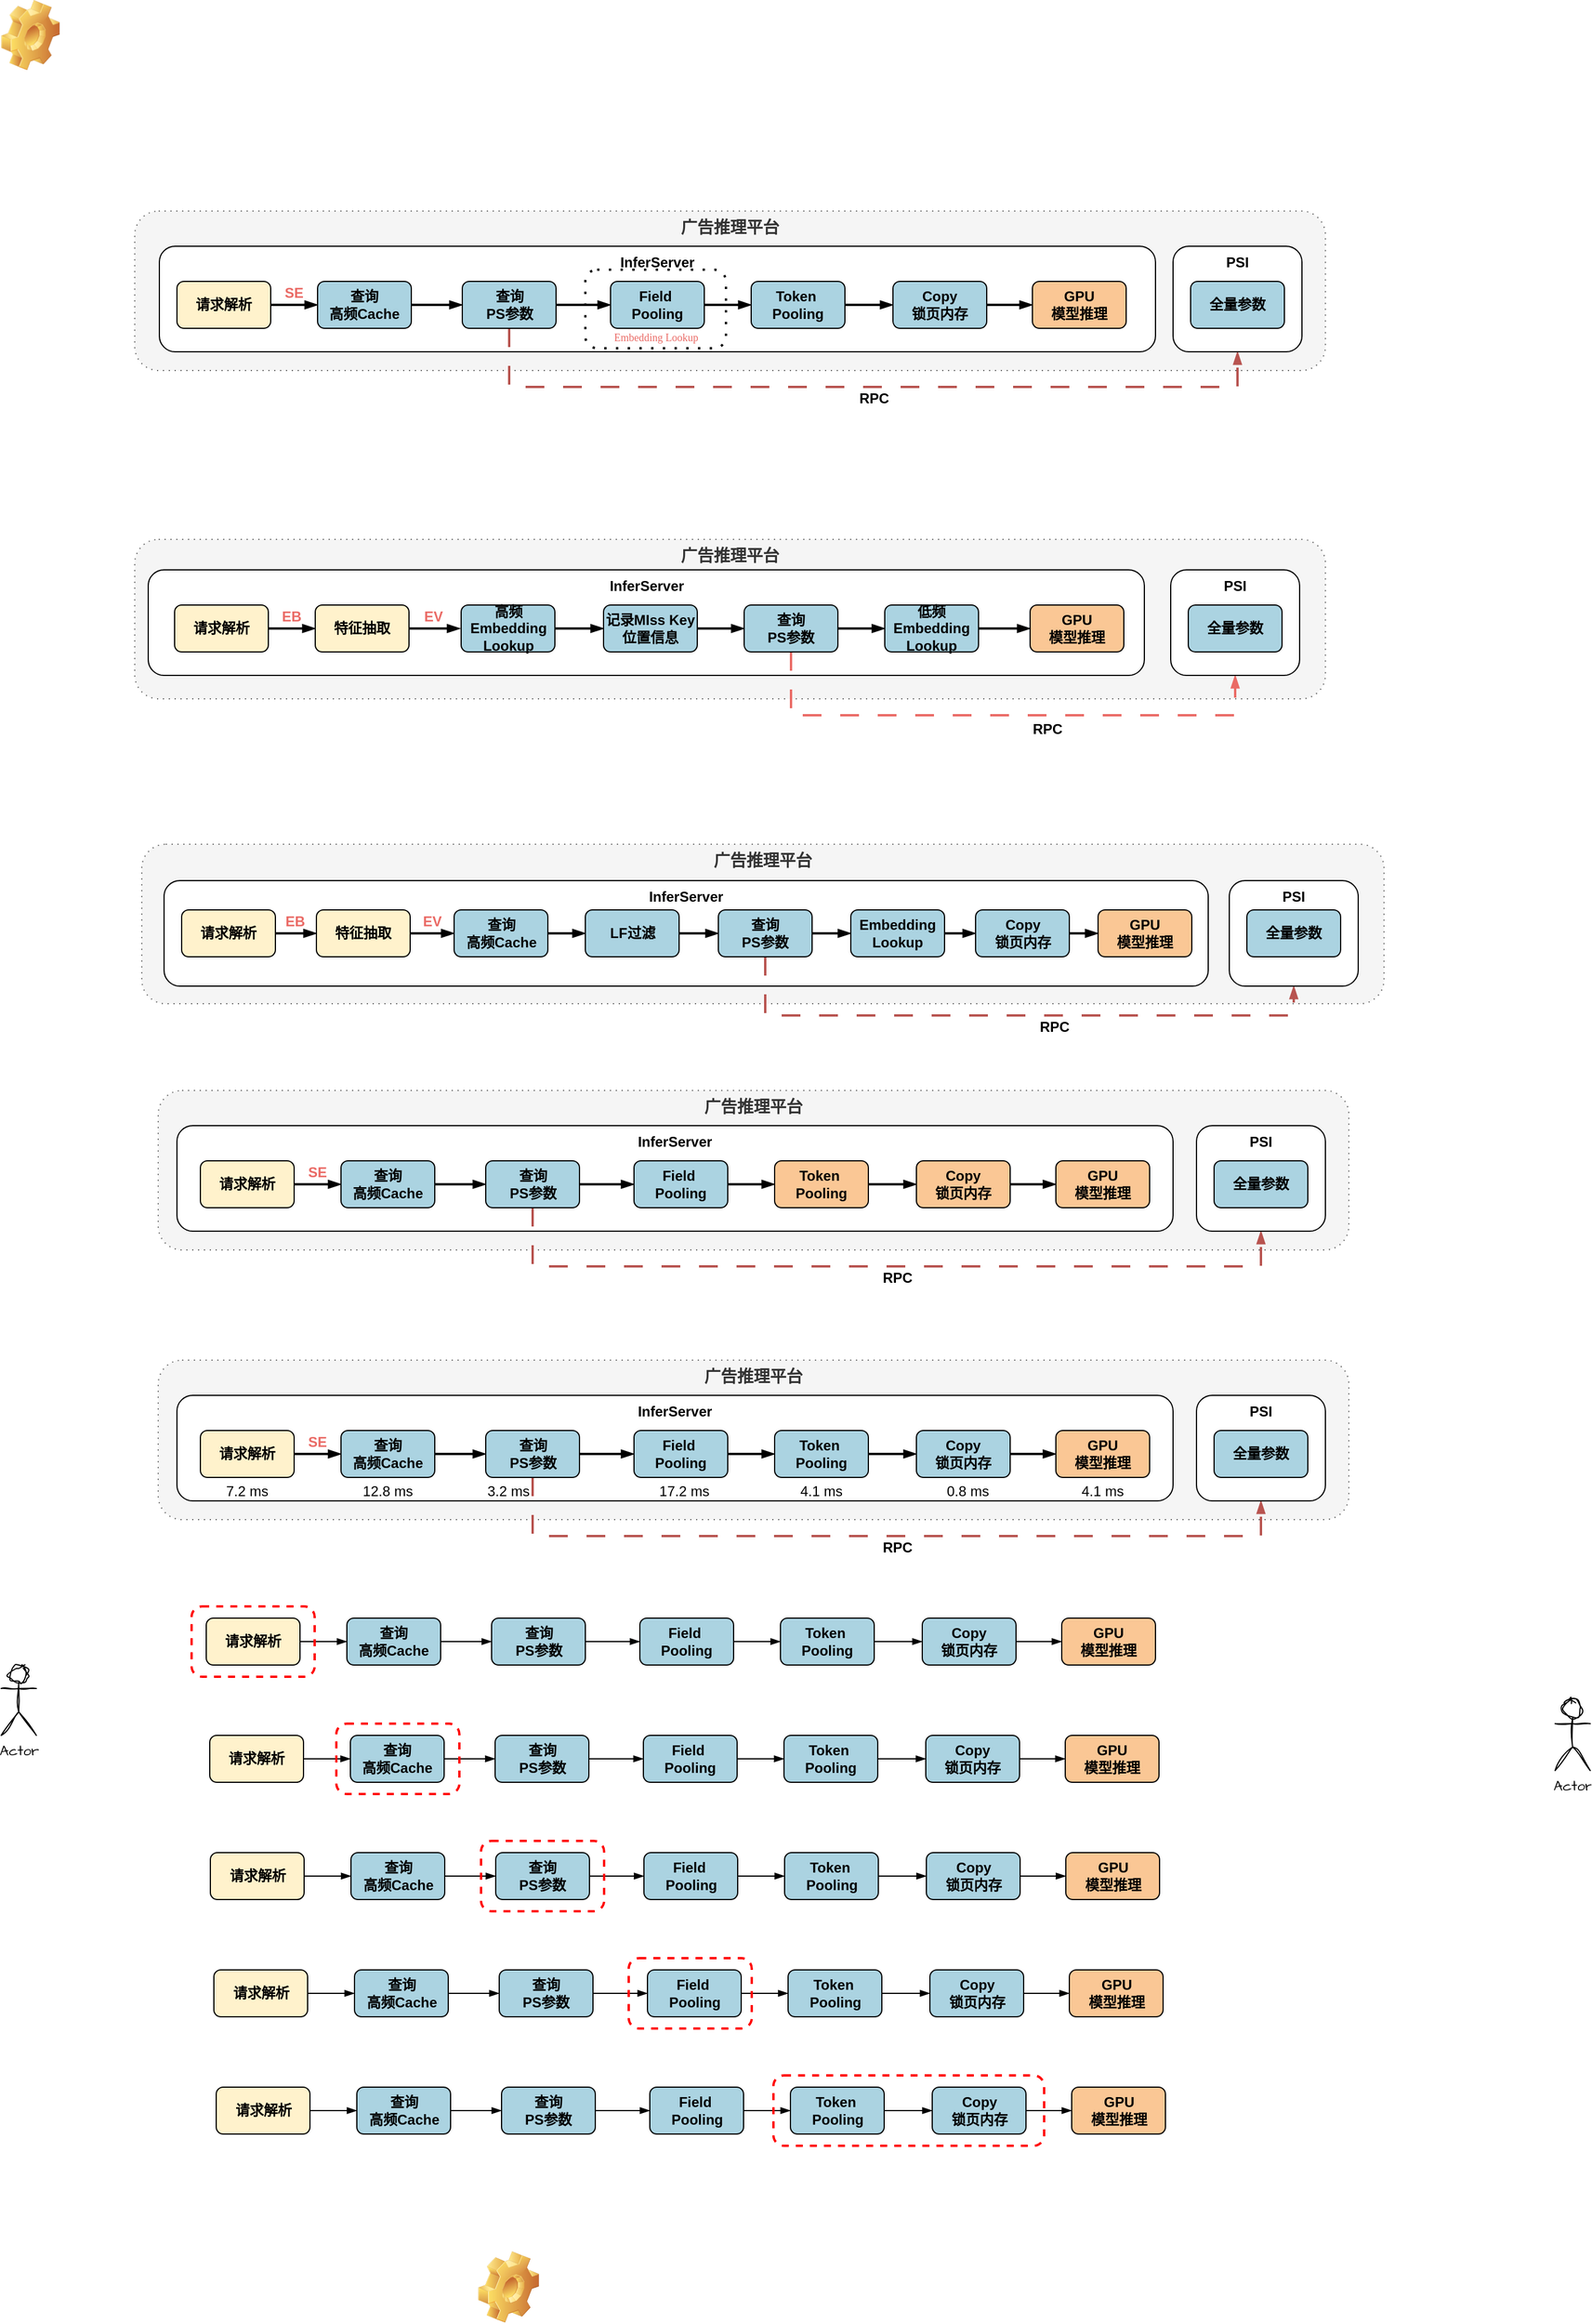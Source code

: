 <mxfile version="27.1.4">
  <diagram name="第 1 页" id="GjEhbLxv8ckOb1mPa53r">
    <mxGraphModel dx="2040" dy="1800" grid="1" gridSize="10" guides="1" tooltips="1" connect="1" arrows="1" fold="1" page="1" pageScale="1" pageWidth="827" pageHeight="1169" math="0" shadow="0">
      <root>
        <mxCell id="0" />
        <mxCell id="1" parent="0" />
        <mxCell id="qGvJVjZ_y2xAvfiI3n7--4" value="&lt;b&gt;&lt;font style=&quot;font-size: 14px;&quot;&gt;广告推理平台&lt;/font&gt;&lt;/b&gt;" style="rounded=1;whiteSpace=wrap;html=1;hachureGap=4;fontFamily=Architects Daughter;fontSource=https%3A%2F%2Ffonts.googleapis.com%2Fcss%3Ffamily%3DArchitects%2BDaughter;dashed=1;dashPattern=1 4;verticalAlign=top;fillColor=#f5f5f5;fontColor=#333333;strokeColor=#666666;" vertex="1" parent="1">
          <mxGeometry x="14" y="-640" width="1016" height="136" as="geometry" />
        </mxCell>
        <mxCell id="qGvJVjZ_y2xAvfiI3n7--5" value="&lt;font face=&quot;Helvetica&quot;&gt;&lt;b style=&quot;&quot;&gt;InferServer&lt;/b&gt;&lt;/font&gt;" style="rounded=1;whiteSpace=wrap;html=1;hachureGap=4;fontFamily=Architects Daughter;fontSource=https%3A%2F%2Ffonts.googleapis.com%2Fcss%3Ffamily%3DArchitects%2BDaughter;verticalAlign=top;" vertex="1" parent="1">
          <mxGeometry x="35" y="-610" width="850" height="90" as="geometry" />
        </mxCell>
        <mxCell id="qGvJVjZ_y2xAvfiI3n7--36" value="&lt;font style=&quot;font-size: 9px; color: rgb(234, 107, 102);&quot; face=&quot;Garamond&quot;&gt;Embedding Lookup&lt;/font&gt;" style="rounded=1;whiteSpace=wrap;html=1;hachureGap=4;fontFamily=Architects Daughter;fontSource=https%3A%2F%2Ffonts.googleapis.com%2Fcss%3Ffamily%3DArchitects%2BDaughter;dashed=1;dashPattern=1 4;strokeWidth=2;verticalAlign=bottom;" vertex="1" parent="1">
          <mxGeometry x="398.5" y="-590" width="120" height="67" as="geometry" />
        </mxCell>
        <mxCell id="kPLIuCxcIL4N2UCZBuoY-30" value="&lt;b&gt;&lt;font style=&quot;font-size: 14px;&quot;&gt;广告推理平台&lt;/font&gt;&lt;/b&gt;" style="rounded=1;whiteSpace=wrap;html=1;hachureGap=4;fontFamily=Architects Daughter;fontSource=https%3A%2F%2Ffonts.googleapis.com%2Fcss%3Ffamily%3DArchitects%2BDaughter;dashed=1;dashPattern=1 4;verticalAlign=top;fillColor=#f5f5f5;fontColor=#333333;strokeColor=#666666;" parent="1" vertex="1">
          <mxGeometry x="34" y="340" width="1016" height="136" as="geometry" />
        </mxCell>
        <mxCell id="kPLIuCxcIL4N2UCZBuoY-8" value="&lt;font face=&quot;Helvetica&quot;&gt;&lt;b style=&quot;&quot;&gt;InferServer&lt;/b&gt;&lt;/font&gt;" style="rounded=1;whiteSpace=wrap;html=1;hachureGap=4;fontFamily=Architects Daughter;fontSource=https%3A%2F%2Ffonts.googleapis.com%2Fcss%3Ffamily%3DArchitects%2BDaughter;verticalAlign=top;" parent="1" vertex="1">
          <mxGeometry x="50" y="370" width="850" height="90" as="geometry" />
        </mxCell>
        <mxCell id="kPLIuCxcIL4N2UCZBuoY-9" style="edgeStyle=orthogonalEdgeStyle;rounded=0;hachureGap=4;orthogonalLoop=1;jettySize=auto;html=1;exitX=1;exitY=0.5;exitDx=0;exitDy=0;fontFamily=Architects Daughter;fontSource=https%3A%2F%2Ffonts.googleapis.com%2Fcss%3Ffamily%3DArchitects%2BDaughter;endArrow=blockThin;endFill=1;strokeWidth=2;" parent="1" source="kPLIuCxcIL4N2UCZBuoY-1" target="kPLIuCxcIL4N2UCZBuoY-2" edge="1">
          <mxGeometry relative="1" as="geometry">
            <Array as="points">
              <mxPoint x="170" y="420" />
              <mxPoint x="170" y="420" />
            </Array>
          </mxGeometry>
        </mxCell>
        <mxCell id="kPLIuCxcIL4N2UCZBuoY-1" value="请求解析" style="rounded=1;whiteSpace=wrap;html=1;hachureGap=4;fontFamily=Helvetica;fontStyle=1;fillColor=#FFF2CC;" parent="1" vertex="1">
          <mxGeometry x="70" y="400" width="80" height="40" as="geometry" />
        </mxCell>
        <mxCell id="kPLIuCxcIL4N2UCZBuoY-10" style="edgeStyle=orthogonalEdgeStyle;rounded=0;hachureGap=4;orthogonalLoop=1;jettySize=auto;html=1;exitX=1;exitY=0.5;exitDx=0;exitDy=0;entryX=0;entryY=0.5;entryDx=0;entryDy=0;fontFamily=Architects Daughter;fontSource=https%3A%2F%2Ffonts.googleapis.com%2Fcss%3Ffamily%3DArchitects%2BDaughter;endArrow=blockThin;endFill=1;strokeWidth=2;" parent="1" source="kPLIuCxcIL4N2UCZBuoY-2" target="kPLIuCxcIL4N2UCZBuoY-3" edge="1">
          <mxGeometry relative="1" as="geometry" />
        </mxCell>
        <mxCell id="kPLIuCxcIL4N2UCZBuoY-2" value="查询&lt;div&gt;高频Cache&lt;/div&gt;" style="rounded=1;whiteSpace=wrap;html=1;hachureGap=4;fontFamily=Helvetica;fontStyle=1;fillColor=#ABD3E1;" parent="1" vertex="1">
          <mxGeometry x="190" y="400" width="80" height="40" as="geometry" />
        </mxCell>
        <mxCell id="kPLIuCxcIL4N2UCZBuoY-11" style="edgeStyle=orthogonalEdgeStyle;rounded=0;hachureGap=4;orthogonalLoop=1;jettySize=auto;html=1;exitX=1;exitY=0.5;exitDx=0;exitDy=0;fontFamily=Architects Daughter;fontSource=https%3A%2F%2Ffonts.googleapis.com%2Fcss%3Ffamily%3DArchitects%2BDaughter;endArrow=blockThin;endFill=1;strokeWidth=2;" parent="1" source="kPLIuCxcIL4N2UCZBuoY-3" target="kPLIuCxcIL4N2UCZBuoY-4" edge="1">
          <mxGeometry relative="1" as="geometry" />
        </mxCell>
        <mxCell id="kPLIuCxcIL4N2UCZBuoY-34" style="edgeStyle=orthogonalEdgeStyle;rounded=0;hachureGap=4;orthogonalLoop=1;jettySize=auto;html=1;exitX=0.5;exitY=1;exitDx=0;exitDy=0;entryX=0.5;entryY=1;entryDx=0;entryDy=0;fontFamily=Architects Daughter;fontSource=https%3A%2F%2Ffonts.googleapis.com%2Fcss%3Ffamily%3DArchitects%2BDaughter;endArrow=blockThin;endFill=1;strokeWidth=2;dashed=1;dashPattern=8 8;fillColor=#f8cecc;strokeColor=#b85450;" parent="1" source="kPLIuCxcIL4N2UCZBuoY-3" target="kPLIuCxcIL4N2UCZBuoY-29" edge="1">
          <mxGeometry relative="1" as="geometry">
            <Array as="points">
              <mxPoint x="354" y="490" />
              <mxPoint x="975" y="490" />
            </Array>
          </mxGeometry>
        </mxCell>
        <mxCell id="kPLIuCxcIL4N2UCZBuoY-3" value="查询&lt;div&gt;PS&lt;span style=&quot;background-color: transparent; color: light-dark(rgb(0, 0, 0), rgb(255, 255, 255));&quot;&gt;参数&lt;/span&gt;&lt;/div&gt;" style="rounded=1;whiteSpace=wrap;html=1;hachureGap=4;fontFamily=Helvetica;fontStyle=1;fillColor=#ABD3E1;" parent="1" vertex="1">
          <mxGeometry x="313.5" y="400" width="80" height="40" as="geometry" />
        </mxCell>
        <mxCell id="kPLIuCxcIL4N2UCZBuoY-12" style="edgeStyle=orthogonalEdgeStyle;rounded=0;hachureGap=4;orthogonalLoop=1;jettySize=auto;html=1;exitX=1;exitY=0.5;exitDx=0;exitDy=0;entryX=0;entryY=0.5;entryDx=0;entryDy=0;fontFamily=Architects Daughter;fontSource=https%3A%2F%2Ffonts.googleapis.com%2Fcss%3Ffamily%3DArchitects%2BDaughter;endArrow=blockThin;endFill=1;strokeWidth=2;" parent="1" source="kPLIuCxcIL4N2UCZBuoY-4" target="kPLIuCxcIL4N2UCZBuoY-5" edge="1">
          <mxGeometry relative="1" as="geometry" />
        </mxCell>
        <mxCell id="kPLIuCxcIL4N2UCZBuoY-4" value="&lt;font&gt;Field&amp;nbsp;&lt;/font&gt;&lt;div&gt;&lt;font&gt;Pooling&lt;/font&gt;&lt;/div&gt;" style="rounded=1;whiteSpace=wrap;html=1;hachureGap=4;fontFamily=Helvetica;fontStyle=1;fillColor=#ABD3E1;" parent="1" vertex="1">
          <mxGeometry x="440" y="400" width="80" height="40" as="geometry" />
        </mxCell>
        <mxCell id="kPLIuCxcIL4N2UCZBuoY-13" style="edgeStyle=orthogonalEdgeStyle;rounded=0;hachureGap=4;orthogonalLoop=1;jettySize=auto;html=1;exitX=1;exitY=0.5;exitDx=0;exitDy=0;entryX=0;entryY=0.5;entryDx=0;entryDy=0;fontFamily=Architects Daughter;fontSource=https%3A%2F%2Ffonts.googleapis.com%2Fcss%3Ffamily%3DArchitects%2BDaughter;endArrow=blockThin;endFill=1;strokeWidth=2;" parent="1" source="kPLIuCxcIL4N2UCZBuoY-5" target="kPLIuCxcIL4N2UCZBuoY-6" edge="1">
          <mxGeometry relative="1" as="geometry" />
        </mxCell>
        <mxCell id="kPLIuCxcIL4N2UCZBuoY-5" value="Token&amp;nbsp;&lt;div&gt;Pooling&lt;/div&gt;" style="rounded=1;whiteSpace=wrap;html=1;hachureGap=4;fontFamily=Helvetica;fontStyle=1;fillColor=#ABD3E1;" parent="1" vertex="1">
          <mxGeometry x="560" y="400" width="80" height="40" as="geometry" />
        </mxCell>
        <mxCell id="kPLIuCxcIL4N2UCZBuoY-14" style="edgeStyle=orthogonalEdgeStyle;rounded=0;hachureGap=4;orthogonalLoop=1;jettySize=auto;html=1;exitX=1;exitY=0.5;exitDx=0;exitDy=0;entryX=0;entryY=0.5;entryDx=0;entryDy=0;fontFamily=Architects Daughter;fontSource=https%3A%2F%2Ffonts.googleapis.com%2Fcss%3Ffamily%3DArchitects%2BDaughter;endArrow=blockThin;endFill=1;strokeWidth=2;" parent="1" source="kPLIuCxcIL4N2UCZBuoY-6" target="kPLIuCxcIL4N2UCZBuoY-7" edge="1">
          <mxGeometry relative="1" as="geometry" />
        </mxCell>
        <mxCell id="kPLIuCxcIL4N2UCZBuoY-6" value="Copy&lt;div&gt;锁页内存&lt;/div&gt;" style="rounded=1;whiteSpace=wrap;html=1;hachureGap=4;fontFamily=Helvetica;fontStyle=1;fillColor=#ABD3E1;" parent="1" vertex="1">
          <mxGeometry x="681" y="400" width="80" height="40" as="geometry" />
        </mxCell>
        <mxCell id="kPLIuCxcIL4N2UCZBuoY-7" value="GPU&lt;div&gt;模型推理&lt;/div&gt;" style="rounded=1;whiteSpace=wrap;html=1;hachureGap=4;fontFamily=Helvetica;fontStyle=1;fillColor=#FAC795;" parent="1" vertex="1">
          <mxGeometry x="800" y="400" width="80" height="40" as="geometry" />
        </mxCell>
        <mxCell id="kPLIuCxcIL4N2UCZBuoY-16" style="edgeStyle=orthogonalEdgeStyle;rounded=0;hachureGap=4;orthogonalLoop=1;jettySize=auto;html=1;exitX=1;exitY=0.5;exitDx=0;exitDy=0;fontFamily=Architects Daughter;fontSource=https%3A%2F%2Ffonts.googleapis.com%2Fcss%3Ffamily%3DArchitects%2BDaughter;endArrow=blockThin;endFill=1;" parent="1" source="kPLIuCxcIL4N2UCZBuoY-17" target="kPLIuCxcIL4N2UCZBuoY-19" edge="1">
          <mxGeometry relative="1" as="geometry">
            <Array as="points">
              <mxPoint x="175" y="580" />
              <mxPoint x="175" y="580" />
            </Array>
          </mxGeometry>
        </mxCell>
        <mxCell id="kPLIuCxcIL4N2UCZBuoY-17" value="请求解析" style="rounded=1;whiteSpace=wrap;html=1;hachureGap=4;fontFamily=Helvetica;fontStyle=1;fillColor=#FFF2CC;" parent="1" vertex="1">
          <mxGeometry x="75" y="560" width="80" height="40" as="geometry" />
        </mxCell>
        <mxCell id="kPLIuCxcIL4N2UCZBuoY-18" style="edgeStyle=orthogonalEdgeStyle;rounded=0;hachureGap=4;orthogonalLoop=1;jettySize=auto;html=1;exitX=1;exitY=0.5;exitDx=0;exitDy=0;entryX=0;entryY=0.5;entryDx=0;entryDy=0;fontFamily=Architects Daughter;fontSource=https%3A%2F%2Ffonts.googleapis.com%2Fcss%3Ffamily%3DArchitects%2BDaughter;endArrow=blockThin;endFill=1;" parent="1" source="kPLIuCxcIL4N2UCZBuoY-19" target="kPLIuCxcIL4N2UCZBuoY-21" edge="1">
          <mxGeometry relative="1" as="geometry" />
        </mxCell>
        <mxCell id="kPLIuCxcIL4N2UCZBuoY-19" value="查询&lt;div&gt;高频Cache&lt;/div&gt;" style="rounded=1;whiteSpace=wrap;html=1;hachureGap=4;fontFamily=Helvetica;fontStyle=1;fillColor=#ABD3E1;" parent="1" vertex="1">
          <mxGeometry x="195" y="560" width="80" height="40" as="geometry" />
        </mxCell>
        <mxCell id="kPLIuCxcIL4N2UCZBuoY-20" style="edgeStyle=orthogonalEdgeStyle;rounded=0;hachureGap=4;orthogonalLoop=1;jettySize=auto;html=1;exitX=1;exitY=0.5;exitDx=0;exitDy=0;fontFamily=Architects Daughter;fontSource=https%3A%2F%2Ffonts.googleapis.com%2Fcss%3Ffamily%3DArchitects%2BDaughter;endArrow=blockThin;endFill=1;" parent="1" source="kPLIuCxcIL4N2UCZBuoY-21" target="kPLIuCxcIL4N2UCZBuoY-23" edge="1">
          <mxGeometry relative="1" as="geometry" />
        </mxCell>
        <mxCell id="kPLIuCxcIL4N2UCZBuoY-21" value="查询&lt;div&gt;PS&lt;span style=&quot;background-color: transparent; color: light-dark(rgb(0, 0, 0), rgb(255, 255, 255));&quot;&gt;参数&lt;/span&gt;&lt;/div&gt;" style="rounded=1;whiteSpace=wrap;html=1;hachureGap=4;fontFamily=Helvetica;fontStyle=1;fillColor=#ABD3E1;" parent="1" vertex="1">
          <mxGeometry x="318.5" y="560" width="80" height="40" as="geometry" />
        </mxCell>
        <mxCell id="kPLIuCxcIL4N2UCZBuoY-22" style="edgeStyle=orthogonalEdgeStyle;rounded=0;hachureGap=4;orthogonalLoop=1;jettySize=auto;html=1;exitX=1;exitY=0.5;exitDx=0;exitDy=0;entryX=0;entryY=0.5;entryDx=0;entryDy=0;fontFamily=Architects Daughter;fontSource=https%3A%2F%2Ffonts.googleapis.com%2Fcss%3Ffamily%3DArchitects%2BDaughter;endArrow=blockThin;endFill=1;" parent="1" source="kPLIuCxcIL4N2UCZBuoY-23" target="kPLIuCxcIL4N2UCZBuoY-25" edge="1">
          <mxGeometry relative="1" as="geometry" />
        </mxCell>
        <mxCell id="kPLIuCxcIL4N2UCZBuoY-23" value="Field&amp;nbsp;&lt;div&gt;Pooling&lt;/div&gt;" style="rounded=1;whiteSpace=wrap;html=1;hachureGap=4;fontFamily=Helvetica;fontStyle=1;fillColor=#ABD3E1;" parent="1" vertex="1">
          <mxGeometry x="445" y="560" width="80" height="40" as="geometry" />
        </mxCell>
        <mxCell id="kPLIuCxcIL4N2UCZBuoY-24" style="edgeStyle=orthogonalEdgeStyle;rounded=0;hachureGap=4;orthogonalLoop=1;jettySize=auto;html=1;exitX=1;exitY=0.5;exitDx=0;exitDy=0;entryX=0;entryY=0.5;entryDx=0;entryDy=0;fontFamily=Architects Daughter;fontSource=https%3A%2F%2Ffonts.googleapis.com%2Fcss%3Ffamily%3DArchitects%2BDaughter;endArrow=blockThin;endFill=1;" parent="1" source="kPLIuCxcIL4N2UCZBuoY-25" target="kPLIuCxcIL4N2UCZBuoY-27" edge="1">
          <mxGeometry relative="1" as="geometry" />
        </mxCell>
        <mxCell id="kPLIuCxcIL4N2UCZBuoY-25" value="Token&amp;nbsp;&lt;div&gt;Pooling&lt;/div&gt;" style="rounded=1;whiteSpace=wrap;html=1;hachureGap=4;fontFamily=Helvetica;fontStyle=1;fillColor=#ABD3E1;" parent="1" vertex="1">
          <mxGeometry x="565" y="560" width="80" height="40" as="geometry" />
        </mxCell>
        <mxCell id="kPLIuCxcIL4N2UCZBuoY-26" style="edgeStyle=orthogonalEdgeStyle;rounded=0;hachureGap=4;orthogonalLoop=1;jettySize=auto;html=1;exitX=1;exitY=0.5;exitDx=0;exitDy=0;entryX=0;entryY=0.5;entryDx=0;entryDy=0;fontFamily=Architects Daughter;fontSource=https%3A%2F%2Ffonts.googleapis.com%2Fcss%3Ffamily%3DArchitects%2BDaughter;endArrow=blockThin;endFill=1;" parent="1" source="kPLIuCxcIL4N2UCZBuoY-27" target="kPLIuCxcIL4N2UCZBuoY-28" edge="1">
          <mxGeometry relative="1" as="geometry" />
        </mxCell>
        <mxCell id="kPLIuCxcIL4N2UCZBuoY-27" value="Copy&lt;div&gt;锁页内存&lt;/div&gt;" style="rounded=1;whiteSpace=wrap;html=1;hachureGap=4;fontFamily=Helvetica;fontStyle=1;fillColor=#ABD3E1;" parent="1" vertex="1">
          <mxGeometry x="686" y="560" width="80" height="40" as="geometry" />
        </mxCell>
        <mxCell id="kPLIuCxcIL4N2UCZBuoY-28" value="GPU&lt;div&gt;模型推理&lt;/div&gt;" style="rounded=1;whiteSpace=wrap;html=1;hachureGap=4;fontFamily=Helvetica;fontStyle=1;fillColor=#FAC795;" parent="1" vertex="1">
          <mxGeometry x="805" y="560" width="80" height="40" as="geometry" />
        </mxCell>
        <mxCell id="kPLIuCxcIL4N2UCZBuoY-29" value="&lt;font face=&quot;Helvetica&quot;&gt;&lt;b style=&quot;&quot;&gt;PSI&lt;/b&gt;&lt;/font&gt;" style="rounded=1;whiteSpace=wrap;html=1;hachureGap=4;fontFamily=Architects Daughter;fontSource=https%3A%2F%2Ffonts.googleapis.com%2Fcss%3Ffamily%3DArchitects%2BDaughter;verticalAlign=top;" parent="1" vertex="1">
          <mxGeometry x="920" y="370" width="110" height="90" as="geometry" />
        </mxCell>
        <mxCell id="kPLIuCxcIL4N2UCZBuoY-33" value="全量参数" style="rounded=1;whiteSpace=wrap;html=1;hachureGap=4;fontFamily=Helvetica;fontStyle=1;fillColor=#ABD3E1;" parent="1" vertex="1">
          <mxGeometry x="935" y="400" width="80" height="40" as="geometry" />
        </mxCell>
        <mxCell id="kPLIuCxcIL4N2UCZBuoY-35" value="RPC" style="text;html=1;align=center;verticalAlign=middle;whiteSpace=wrap;rounded=0;fontFamily=Helvetica;fontStyle=1" parent="1" vertex="1">
          <mxGeometry x="640" y="490" width="50" height="20" as="geometry" />
        </mxCell>
        <mxCell id="kPLIuCxcIL4N2UCZBuoY-36" style="edgeStyle=orthogonalEdgeStyle;rounded=0;hachureGap=4;orthogonalLoop=1;jettySize=auto;html=1;exitX=1;exitY=0.5;exitDx=0;exitDy=0;fontFamily=Architects Daughter;fontSource=https%3A%2F%2Ffonts.googleapis.com%2Fcss%3Ffamily%3DArchitects%2BDaughter;endArrow=blockThin;endFill=1;" parent="1" source="kPLIuCxcIL4N2UCZBuoY-37" target="kPLIuCxcIL4N2UCZBuoY-39" edge="1">
          <mxGeometry relative="1" as="geometry">
            <Array as="points">
              <mxPoint x="178" y="680" />
              <mxPoint x="178" y="680" />
            </Array>
          </mxGeometry>
        </mxCell>
        <mxCell id="kPLIuCxcIL4N2UCZBuoY-37" value="请求解析" style="rounded=1;whiteSpace=wrap;html=1;hachureGap=4;fontFamily=Helvetica;fontStyle=1;fillColor=#FFF2CC;" parent="1" vertex="1">
          <mxGeometry x="78" y="660" width="80" height="40" as="geometry" />
        </mxCell>
        <mxCell id="kPLIuCxcIL4N2UCZBuoY-38" style="edgeStyle=orthogonalEdgeStyle;rounded=0;hachureGap=4;orthogonalLoop=1;jettySize=auto;html=1;exitX=1;exitY=0.5;exitDx=0;exitDy=0;entryX=0;entryY=0.5;entryDx=0;entryDy=0;fontFamily=Architects Daughter;fontSource=https%3A%2F%2Ffonts.googleapis.com%2Fcss%3Ffamily%3DArchitects%2BDaughter;endArrow=blockThin;endFill=1;" parent="1" source="kPLIuCxcIL4N2UCZBuoY-39" target="kPLIuCxcIL4N2UCZBuoY-41" edge="1">
          <mxGeometry relative="1" as="geometry" />
        </mxCell>
        <mxCell id="kPLIuCxcIL4N2UCZBuoY-39" value="查询&lt;div&gt;高频Cache&lt;/div&gt;" style="rounded=1;whiteSpace=wrap;html=1;hachureGap=4;fontFamily=Helvetica;fontStyle=1;fillColor=#ABD3E1;" parent="1" vertex="1">
          <mxGeometry x="198" y="660" width="80" height="40" as="geometry" />
        </mxCell>
        <mxCell id="kPLIuCxcIL4N2UCZBuoY-40" style="edgeStyle=orthogonalEdgeStyle;rounded=0;hachureGap=4;orthogonalLoop=1;jettySize=auto;html=1;exitX=1;exitY=0.5;exitDx=0;exitDy=0;fontFamily=Architects Daughter;fontSource=https%3A%2F%2Ffonts.googleapis.com%2Fcss%3Ffamily%3DArchitects%2BDaughter;endArrow=blockThin;endFill=1;" parent="1" source="kPLIuCxcIL4N2UCZBuoY-41" target="kPLIuCxcIL4N2UCZBuoY-43" edge="1">
          <mxGeometry relative="1" as="geometry" />
        </mxCell>
        <mxCell id="kPLIuCxcIL4N2UCZBuoY-41" value="查询&lt;div&gt;PS&lt;span style=&quot;background-color: transparent; color: light-dark(rgb(0, 0, 0), rgb(255, 255, 255));&quot;&gt;参数&lt;/span&gt;&lt;/div&gt;" style="rounded=1;whiteSpace=wrap;html=1;hachureGap=4;fontFamily=Helvetica;fontStyle=1;fillColor=#ABD3E1;" parent="1" vertex="1">
          <mxGeometry x="321.5" y="660" width="80" height="40" as="geometry" />
        </mxCell>
        <mxCell id="kPLIuCxcIL4N2UCZBuoY-42" style="edgeStyle=orthogonalEdgeStyle;rounded=0;hachureGap=4;orthogonalLoop=1;jettySize=auto;html=1;exitX=1;exitY=0.5;exitDx=0;exitDy=0;entryX=0;entryY=0.5;entryDx=0;entryDy=0;fontFamily=Architects Daughter;fontSource=https%3A%2F%2Ffonts.googleapis.com%2Fcss%3Ffamily%3DArchitects%2BDaughter;endArrow=blockThin;endFill=1;" parent="1" source="kPLIuCxcIL4N2UCZBuoY-43" target="kPLIuCxcIL4N2UCZBuoY-45" edge="1">
          <mxGeometry relative="1" as="geometry" />
        </mxCell>
        <mxCell id="kPLIuCxcIL4N2UCZBuoY-43" value="Field&amp;nbsp;&lt;div&gt;Pooling&lt;/div&gt;" style="rounded=1;whiteSpace=wrap;html=1;hachureGap=4;fontFamily=Helvetica;fontStyle=1;fillColor=#ABD3E1;" parent="1" vertex="1">
          <mxGeometry x="448" y="660" width="80" height="40" as="geometry" />
        </mxCell>
        <mxCell id="kPLIuCxcIL4N2UCZBuoY-44" style="edgeStyle=orthogonalEdgeStyle;rounded=0;hachureGap=4;orthogonalLoop=1;jettySize=auto;html=1;exitX=1;exitY=0.5;exitDx=0;exitDy=0;entryX=0;entryY=0.5;entryDx=0;entryDy=0;fontFamily=Architects Daughter;fontSource=https%3A%2F%2Ffonts.googleapis.com%2Fcss%3Ffamily%3DArchitects%2BDaughter;endArrow=blockThin;endFill=1;" parent="1" source="kPLIuCxcIL4N2UCZBuoY-45" target="kPLIuCxcIL4N2UCZBuoY-47" edge="1">
          <mxGeometry relative="1" as="geometry" />
        </mxCell>
        <mxCell id="kPLIuCxcIL4N2UCZBuoY-45" value="Token&amp;nbsp;&lt;div&gt;Pooling&lt;/div&gt;" style="rounded=1;whiteSpace=wrap;html=1;hachureGap=4;fontFamily=Helvetica;fontStyle=1;fillColor=#ABD3E1;" parent="1" vertex="1">
          <mxGeometry x="568" y="660" width="80" height="40" as="geometry" />
        </mxCell>
        <mxCell id="kPLIuCxcIL4N2UCZBuoY-46" style="edgeStyle=orthogonalEdgeStyle;rounded=0;hachureGap=4;orthogonalLoop=1;jettySize=auto;html=1;exitX=1;exitY=0.5;exitDx=0;exitDy=0;entryX=0;entryY=0.5;entryDx=0;entryDy=0;fontFamily=Architects Daughter;fontSource=https%3A%2F%2Ffonts.googleapis.com%2Fcss%3Ffamily%3DArchitects%2BDaughter;endArrow=blockThin;endFill=1;" parent="1" source="kPLIuCxcIL4N2UCZBuoY-47" target="kPLIuCxcIL4N2UCZBuoY-48" edge="1">
          <mxGeometry relative="1" as="geometry" />
        </mxCell>
        <mxCell id="kPLIuCxcIL4N2UCZBuoY-47" value="Copy&lt;div&gt;锁页内存&lt;/div&gt;" style="rounded=1;whiteSpace=wrap;html=1;hachureGap=4;fontFamily=Helvetica;fontStyle=1;fillColor=#ABD3E1;" parent="1" vertex="1">
          <mxGeometry x="689" y="660" width="80" height="40" as="geometry" />
        </mxCell>
        <mxCell id="kPLIuCxcIL4N2UCZBuoY-48" value="GPU&lt;div&gt;模型推理&lt;/div&gt;" style="rounded=1;whiteSpace=wrap;html=1;hachureGap=4;fontFamily=Helvetica;fontStyle=1;fillColor=#FAC795;" parent="1" vertex="1">
          <mxGeometry x="808" y="660" width="80" height="40" as="geometry" />
        </mxCell>
        <mxCell id="kPLIuCxcIL4N2UCZBuoY-49" style="edgeStyle=orthogonalEdgeStyle;rounded=0;hachureGap=4;orthogonalLoop=1;jettySize=auto;html=1;exitX=1;exitY=0.5;exitDx=0;exitDy=0;fontFamily=Architects Daughter;fontSource=https%3A%2F%2Ffonts.googleapis.com%2Fcss%3Ffamily%3DArchitects%2BDaughter;endArrow=blockThin;endFill=1;" parent="1" source="kPLIuCxcIL4N2UCZBuoY-50" target="kPLIuCxcIL4N2UCZBuoY-52" edge="1">
          <mxGeometry relative="1" as="geometry">
            <Array as="points">
              <mxPoint x="178.5" y="780" />
              <mxPoint x="178.5" y="780" />
            </Array>
          </mxGeometry>
        </mxCell>
        <mxCell id="kPLIuCxcIL4N2UCZBuoY-50" value="请求解析" style="rounded=1;whiteSpace=wrap;html=1;hachureGap=4;fontFamily=Helvetica;fontStyle=1;fillColor=#FFF2CC;" parent="1" vertex="1">
          <mxGeometry x="78.5" y="760" width="80" height="40" as="geometry" />
        </mxCell>
        <mxCell id="kPLIuCxcIL4N2UCZBuoY-51" style="edgeStyle=orthogonalEdgeStyle;rounded=0;hachureGap=4;orthogonalLoop=1;jettySize=auto;html=1;exitX=1;exitY=0.5;exitDx=0;exitDy=0;entryX=0;entryY=0.5;entryDx=0;entryDy=0;fontFamily=Architects Daughter;fontSource=https%3A%2F%2Ffonts.googleapis.com%2Fcss%3Ffamily%3DArchitects%2BDaughter;endArrow=blockThin;endFill=1;" parent="1" source="kPLIuCxcIL4N2UCZBuoY-52" target="kPLIuCxcIL4N2UCZBuoY-54" edge="1">
          <mxGeometry relative="1" as="geometry" />
        </mxCell>
        <mxCell id="kPLIuCxcIL4N2UCZBuoY-52" value="查询&lt;div&gt;高频Cache&lt;/div&gt;" style="rounded=1;whiteSpace=wrap;html=1;hachureGap=4;fontFamily=Helvetica;fontStyle=1;fillColor=#ABD3E1;" parent="1" vertex="1">
          <mxGeometry x="198.5" y="760" width="80" height="40" as="geometry" />
        </mxCell>
        <mxCell id="kPLIuCxcIL4N2UCZBuoY-53" style="edgeStyle=orthogonalEdgeStyle;rounded=0;hachureGap=4;orthogonalLoop=1;jettySize=auto;html=1;exitX=1;exitY=0.5;exitDx=0;exitDy=0;fontFamily=Architects Daughter;fontSource=https%3A%2F%2Ffonts.googleapis.com%2Fcss%3Ffamily%3DArchitects%2BDaughter;endArrow=blockThin;endFill=1;" parent="1" source="kPLIuCxcIL4N2UCZBuoY-54" target="kPLIuCxcIL4N2UCZBuoY-56" edge="1">
          <mxGeometry relative="1" as="geometry" />
        </mxCell>
        <mxCell id="kPLIuCxcIL4N2UCZBuoY-54" value="查询&lt;div&gt;PS&lt;span style=&quot;background-color: transparent; color: light-dark(rgb(0, 0, 0), rgb(255, 255, 255));&quot;&gt;参数&lt;/span&gt;&lt;/div&gt;" style="rounded=1;whiteSpace=wrap;html=1;hachureGap=4;fontFamily=Helvetica;fontStyle=1;fillColor=#ABD3E1;" parent="1" vertex="1">
          <mxGeometry x="322" y="760" width="80" height="40" as="geometry" />
        </mxCell>
        <mxCell id="kPLIuCxcIL4N2UCZBuoY-55" style="edgeStyle=orthogonalEdgeStyle;rounded=0;hachureGap=4;orthogonalLoop=1;jettySize=auto;html=1;exitX=1;exitY=0.5;exitDx=0;exitDy=0;entryX=0;entryY=0.5;entryDx=0;entryDy=0;fontFamily=Architects Daughter;fontSource=https%3A%2F%2Ffonts.googleapis.com%2Fcss%3Ffamily%3DArchitects%2BDaughter;endArrow=blockThin;endFill=1;" parent="1" source="kPLIuCxcIL4N2UCZBuoY-56" target="kPLIuCxcIL4N2UCZBuoY-58" edge="1">
          <mxGeometry relative="1" as="geometry" />
        </mxCell>
        <mxCell id="kPLIuCxcIL4N2UCZBuoY-56" value="Field&amp;nbsp;&lt;div&gt;Pooling&lt;/div&gt;" style="rounded=1;whiteSpace=wrap;html=1;hachureGap=4;fontFamily=Helvetica;fontStyle=1;fillColor=#ABD3E1;" parent="1" vertex="1">
          <mxGeometry x="448.5" y="760" width="80" height="40" as="geometry" />
        </mxCell>
        <mxCell id="kPLIuCxcIL4N2UCZBuoY-57" style="edgeStyle=orthogonalEdgeStyle;rounded=0;hachureGap=4;orthogonalLoop=1;jettySize=auto;html=1;exitX=1;exitY=0.5;exitDx=0;exitDy=0;entryX=0;entryY=0.5;entryDx=0;entryDy=0;fontFamily=Architects Daughter;fontSource=https%3A%2F%2Ffonts.googleapis.com%2Fcss%3Ffamily%3DArchitects%2BDaughter;endArrow=blockThin;endFill=1;" parent="1" source="kPLIuCxcIL4N2UCZBuoY-58" target="kPLIuCxcIL4N2UCZBuoY-60" edge="1">
          <mxGeometry relative="1" as="geometry" />
        </mxCell>
        <mxCell id="kPLIuCxcIL4N2UCZBuoY-58" value="Token&amp;nbsp;&lt;div&gt;Pooling&lt;/div&gt;" style="rounded=1;whiteSpace=wrap;html=1;hachureGap=4;fontFamily=Helvetica;fontStyle=1;fillColor=#ABD3E1;" parent="1" vertex="1">
          <mxGeometry x="568.5" y="760" width="80" height="40" as="geometry" />
        </mxCell>
        <mxCell id="kPLIuCxcIL4N2UCZBuoY-59" style="edgeStyle=orthogonalEdgeStyle;rounded=0;hachureGap=4;orthogonalLoop=1;jettySize=auto;html=1;exitX=1;exitY=0.5;exitDx=0;exitDy=0;entryX=0;entryY=0.5;entryDx=0;entryDy=0;fontFamily=Architects Daughter;fontSource=https%3A%2F%2Ffonts.googleapis.com%2Fcss%3Ffamily%3DArchitects%2BDaughter;endArrow=blockThin;endFill=1;" parent="1" source="kPLIuCxcIL4N2UCZBuoY-60" target="kPLIuCxcIL4N2UCZBuoY-61" edge="1">
          <mxGeometry relative="1" as="geometry" />
        </mxCell>
        <mxCell id="kPLIuCxcIL4N2UCZBuoY-60" value="Copy&lt;div&gt;锁页内存&lt;/div&gt;" style="rounded=1;whiteSpace=wrap;html=1;hachureGap=4;fontFamily=Helvetica;fontStyle=1;fillColor=#ABD3E1;" parent="1" vertex="1">
          <mxGeometry x="689.5" y="760" width="80" height="40" as="geometry" />
        </mxCell>
        <mxCell id="kPLIuCxcIL4N2UCZBuoY-61" value="GPU&lt;div&gt;模型推理&lt;/div&gt;" style="rounded=1;whiteSpace=wrap;html=1;hachureGap=4;fontFamily=Helvetica;fontStyle=1;fillColor=#FAC795;" parent="1" vertex="1">
          <mxGeometry x="808.5" y="760" width="80" height="40" as="geometry" />
        </mxCell>
        <mxCell id="kPLIuCxcIL4N2UCZBuoY-62" style="edgeStyle=orthogonalEdgeStyle;rounded=0;hachureGap=4;orthogonalLoop=1;jettySize=auto;html=1;exitX=1;exitY=0.5;exitDx=0;exitDy=0;fontFamily=Architects Daughter;fontSource=https%3A%2F%2Ffonts.googleapis.com%2Fcss%3Ffamily%3DArchitects%2BDaughter;endArrow=blockThin;endFill=1;" parent="1" source="kPLIuCxcIL4N2UCZBuoY-63" target="kPLIuCxcIL4N2UCZBuoY-65" edge="1">
          <mxGeometry relative="1" as="geometry">
            <Array as="points">
              <mxPoint x="181.5" y="880" />
              <mxPoint x="181.5" y="880" />
            </Array>
          </mxGeometry>
        </mxCell>
        <mxCell id="kPLIuCxcIL4N2UCZBuoY-63" value="请求解析" style="rounded=1;whiteSpace=wrap;html=1;hachureGap=4;fontFamily=Helvetica;fontStyle=1;fillColor=#FFF2CC;" parent="1" vertex="1">
          <mxGeometry x="81.5" y="860" width="80" height="40" as="geometry" />
        </mxCell>
        <mxCell id="kPLIuCxcIL4N2UCZBuoY-64" style="edgeStyle=orthogonalEdgeStyle;rounded=0;hachureGap=4;orthogonalLoop=1;jettySize=auto;html=1;exitX=1;exitY=0.5;exitDx=0;exitDy=0;entryX=0;entryY=0.5;entryDx=0;entryDy=0;fontFamily=Architects Daughter;fontSource=https%3A%2F%2Ffonts.googleapis.com%2Fcss%3Ffamily%3DArchitects%2BDaughter;endArrow=blockThin;endFill=1;" parent="1" source="kPLIuCxcIL4N2UCZBuoY-65" target="kPLIuCxcIL4N2UCZBuoY-67" edge="1">
          <mxGeometry relative="1" as="geometry" />
        </mxCell>
        <mxCell id="kPLIuCxcIL4N2UCZBuoY-65" value="查询&lt;div&gt;高频Cache&lt;/div&gt;" style="rounded=1;whiteSpace=wrap;html=1;hachureGap=4;fontFamily=Helvetica;fontStyle=1;fillColor=#ABD3E1;" parent="1" vertex="1">
          <mxGeometry x="201.5" y="860" width="80" height="40" as="geometry" />
        </mxCell>
        <mxCell id="kPLIuCxcIL4N2UCZBuoY-66" style="edgeStyle=orthogonalEdgeStyle;rounded=0;hachureGap=4;orthogonalLoop=1;jettySize=auto;html=1;exitX=1;exitY=0.5;exitDx=0;exitDy=0;fontFamily=Architects Daughter;fontSource=https%3A%2F%2Ffonts.googleapis.com%2Fcss%3Ffamily%3DArchitects%2BDaughter;endArrow=blockThin;endFill=1;" parent="1" source="kPLIuCxcIL4N2UCZBuoY-67" target="kPLIuCxcIL4N2UCZBuoY-69" edge="1">
          <mxGeometry relative="1" as="geometry" />
        </mxCell>
        <mxCell id="kPLIuCxcIL4N2UCZBuoY-67" value="查询&lt;div&gt;PS&lt;span style=&quot;background-color: transparent; color: light-dark(rgb(0, 0, 0), rgb(255, 255, 255));&quot;&gt;参数&lt;/span&gt;&lt;/div&gt;" style="rounded=1;whiteSpace=wrap;html=1;hachureGap=4;fontFamily=Helvetica;fontStyle=1;fillColor=#ABD3E1;" parent="1" vertex="1">
          <mxGeometry x="325" y="860" width="80" height="40" as="geometry" />
        </mxCell>
        <mxCell id="kPLIuCxcIL4N2UCZBuoY-68" style="edgeStyle=orthogonalEdgeStyle;rounded=0;hachureGap=4;orthogonalLoop=1;jettySize=auto;html=1;exitX=1;exitY=0.5;exitDx=0;exitDy=0;entryX=0;entryY=0.5;entryDx=0;entryDy=0;fontFamily=Architects Daughter;fontSource=https%3A%2F%2Ffonts.googleapis.com%2Fcss%3Ffamily%3DArchitects%2BDaughter;endArrow=blockThin;endFill=1;" parent="1" source="kPLIuCxcIL4N2UCZBuoY-69" target="kPLIuCxcIL4N2UCZBuoY-71" edge="1">
          <mxGeometry relative="1" as="geometry" />
        </mxCell>
        <mxCell id="kPLIuCxcIL4N2UCZBuoY-69" value="Field&amp;nbsp;&lt;div&gt;Pooling&lt;/div&gt;" style="rounded=1;whiteSpace=wrap;html=1;hachureGap=4;fontFamily=Helvetica;fontStyle=1;fillColor=#ABD3E1;" parent="1" vertex="1">
          <mxGeometry x="451.5" y="860" width="80" height="40" as="geometry" />
        </mxCell>
        <mxCell id="kPLIuCxcIL4N2UCZBuoY-70" style="edgeStyle=orthogonalEdgeStyle;rounded=0;hachureGap=4;orthogonalLoop=1;jettySize=auto;html=1;exitX=1;exitY=0.5;exitDx=0;exitDy=0;entryX=0;entryY=0.5;entryDx=0;entryDy=0;fontFamily=Architects Daughter;fontSource=https%3A%2F%2Ffonts.googleapis.com%2Fcss%3Ffamily%3DArchitects%2BDaughter;endArrow=blockThin;endFill=1;" parent="1" source="kPLIuCxcIL4N2UCZBuoY-71" target="kPLIuCxcIL4N2UCZBuoY-73" edge="1">
          <mxGeometry relative="1" as="geometry" />
        </mxCell>
        <mxCell id="kPLIuCxcIL4N2UCZBuoY-71" value="Token&amp;nbsp;&lt;div&gt;Pooling&lt;/div&gt;" style="rounded=1;whiteSpace=wrap;html=1;hachureGap=4;fontFamily=Helvetica;fontStyle=1;fillColor=#ABD3E1;" parent="1" vertex="1">
          <mxGeometry x="571.5" y="860" width="80" height="40" as="geometry" />
        </mxCell>
        <mxCell id="kPLIuCxcIL4N2UCZBuoY-72" style="edgeStyle=orthogonalEdgeStyle;rounded=0;hachureGap=4;orthogonalLoop=1;jettySize=auto;html=1;exitX=1;exitY=0.5;exitDx=0;exitDy=0;entryX=0;entryY=0.5;entryDx=0;entryDy=0;fontFamily=Architects Daughter;fontSource=https%3A%2F%2Ffonts.googleapis.com%2Fcss%3Ffamily%3DArchitects%2BDaughter;endArrow=blockThin;endFill=1;" parent="1" source="kPLIuCxcIL4N2UCZBuoY-73" target="kPLIuCxcIL4N2UCZBuoY-74" edge="1">
          <mxGeometry relative="1" as="geometry" />
        </mxCell>
        <mxCell id="kPLIuCxcIL4N2UCZBuoY-73" value="Copy&lt;div&gt;锁页内存&lt;/div&gt;" style="rounded=1;whiteSpace=wrap;html=1;hachureGap=4;fontFamily=Helvetica;fontStyle=1;fillColor=#ABD3E1;" parent="1" vertex="1">
          <mxGeometry x="692.5" y="860" width="80" height="40" as="geometry" />
        </mxCell>
        <mxCell id="kPLIuCxcIL4N2UCZBuoY-74" value="GPU&lt;div&gt;模型推理&lt;/div&gt;" style="rounded=1;whiteSpace=wrap;html=1;hachureGap=4;fontFamily=Helvetica;fontStyle=1;fillColor=#FAC795;" parent="1" vertex="1">
          <mxGeometry x="811.5" y="860" width="80" height="40" as="geometry" />
        </mxCell>
        <mxCell id="kPLIuCxcIL4N2UCZBuoY-75" value="" style="rounded=1;whiteSpace=wrap;html=1;hachureGap=4;fontFamily=Architects Daughter;fontSource=https%3A%2F%2Ffonts.googleapis.com%2Fcss%3Ffamily%3DArchitects%2BDaughter;dashed=1;strokeColor=#FF0000;fillColor=none;strokeWidth=2;" parent="1" vertex="1">
          <mxGeometry x="62.5" y="550" width="105" height="60" as="geometry" />
        </mxCell>
        <mxCell id="kPLIuCxcIL4N2UCZBuoY-76" value="" style="rounded=1;whiteSpace=wrap;html=1;hachureGap=4;fontFamily=Architects Daughter;fontSource=https%3A%2F%2Ffonts.googleapis.com%2Fcss%3Ffamily%3DArchitects%2BDaughter;dashed=1;strokeColor=#FF0000;fillColor=none;strokeWidth=2;" parent="1" vertex="1">
          <mxGeometry x="186" y="650" width="105" height="60" as="geometry" />
        </mxCell>
        <mxCell id="kPLIuCxcIL4N2UCZBuoY-77" value="" style="rounded=1;whiteSpace=wrap;html=1;hachureGap=4;fontFamily=Architects Daughter;fontSource=https%3A%2F%2Ffonts.googleapis.com%2Fcss%3Ffamily%3DArchitects%2BDaughter;dashed=1;strokeColor=#FF0000;fillColor=none;strokeWidth=2;" parent="1" vertex="1">
          <mxGeometry x="309.5" y="750" width="105" height="60" as="geometry" />
        </mxCell>
        <mxCell id="kPLIuCxcIL4N2UCZBuoY-78" value="" style="rounded=1;whiteSpace=wrap;html=1;hachureGap=4;fontFamily=Architects Daughter;fontSource=https%3A%2F%2Ffonts.googleapis.com%2Fcss%3Ffamily%3DArchitects%2BDaughter;dashed=1;strokeColor=#FF0000;fillColor=none;strokeWidth=2;" parent="1" vertex="1">
          <mxGeometry x="435.5" y="850" width="105" height="60" as="geometry" />
        </mxCell>
        <mxCell id="kPLIuCxcIL4N2UCZBuoY-79" style="edgeStyle=orthogonalEdgeStyle;rounded=0;hachureGap=4;orthogonalLoop=1;jettySize=auto;html=1;exitX=1;exitY=0.5;exitDx=0;exitDy=0;fontFamily=Architects Daughter;fontSource=https%3A%2F%2Ffonts.googleapis.com%2Fcss%3Ffamily%3DArchitects%2BDaughter;endArrow=blockThin;endFill=1;" parent="1" source="kPLIuCxcIL4N2UCZBuoY-80" target="kPLIuCxcIL4N2UCZBuoY-82" edge="1">
          <mxGeometry relative="1" as="geometry">
            <Array as="points">
              <mxPoint x="183.5" y="980" />
              <mxPoint x="183.5" y="980" />
            </Array>
          </mxGeometry>
        </mxCell>
        <mxCell id="kPLIuCxcIL4N2UCZBuoY-80" value="请求解析" style="rounded=1;whiteSpace=wrap;html=1;hachureGap=4;fontFamily=Helvetica;fontStyle=1;fillColor=#FFF2CC;" parent="1" vertex="1">
          <mxGeometry x="83.5" y="960" width="80" height="40" as="geometry" />
        </mxCell>
        <mxCell id="kPLIuCxcIL4N2UCZBuoY-81" style="edgeStyle=orthogonalEdgeStyle;rounded=0;hachureGap=4;orthogonalLoop=1;jettySize=auto;html=1;exitX=1;exitY=0.5;exitDx=0;exitDy=0;entryX=0;entryY=0.5;entryDx=0;entryDy=0;fontFamily=Architects Daughter;fontSource=https%3A%2F%2Ffonts.googleapis.com%2Fcss%3Ffamily%3DArchitects%2BDaughter;endArrow=blockThin;endFill=1;" parent="1" source="kPLIuCxcIL4N2UCZBuoY-82" target="kPLIuCxcIL4N2UCZBuoY-84" edge="1">
          <mxGeometry relative="1" as="geometry" />
        </mxCell>
        <mxCell id="kPLIuCxcIL4N2UCZBuoY-82" value="查询&lt;div&gt;高频Cache&lt;/div&gt;" style="rounded=1;whiteSpace=wrap;html=1;hachureGap=4;fontFamily=Helvetica;fontStyle=1;fillColor=#ABD3E1;" parent="1" vertex="1">
          <mxGeometry x="203.5" y="960" width="80" height="40" as="geometry" />
        </mxCell>
        <mxCell id="kPLIuCxcIL4N2UCZBuoY-83" style="edgeStyle=orthogonalEdgeStyle;rounded=0;hachureGap=4;orthogonalLoop=1;jettySize=auto;html=1;exitX=1;exitY=0.5;exitDx=0;exitDy=0;fontFamily=Architects Daughter;fontSource=https%3A%2F%2Ffonts.googleapis.com%2Fcss%3Ffamily%3DArchitects%2BDaughter;endArrow=blockThin;endFill=1;" parent="1" source="kPLIuCxcIL4N2UCZBuoY-84" target="kPLIuCxcIL4N2UCZBuoY-86" edge="1">
          <mxGeometry relative="1" as="geometry" />
        </mxCell>
        <mxCell id="kPLIuCxcIL4N2UCZBuoY-84" value="查询&lt;div&gt;PS&lt;span style=&quot;background-color: transparent; color: light-dark(rgb(0, 0, 0), rgb(255, 255, 255));&quot;&gt;参数&lt;/span&gt;&lt;/div&gt;" style="rounded=1;whiteSpace=wrap;html=1;hachureGap=4;fontFamily=Helvetica;fontStyle=1;fillColor=#ABD3E1;" parent="1" vertex="1">
          <mxGeometry x="327" y="960" width="80" height="40" as="geometry" />
        </mxCell>
        <mxCell id="kPLIuCxcIL4N2UCZBuoY-85" style="edgeStyle=orthogonalEdgeStyle;rounded=0;hachureGap=4;orthogonalLoop=1;jettySize=auto;html=1;exitX=1;exitY=0.5;exitDx=0;exitDy=0;entryX=0;entryY=0.5;entryDx=0;entryDy=0;fontFamily=Architects Daughter;fontSource=https%3A%2F%2Ffonts.googleapis.com%2Fcss%3Ffamily%3DArchitects%2BDaughter;endArrow=blockThin;endFill=1;" parent="1" source="kPLIuCxcIL4N2UCZBuoY-86" target="kPLIuCxcIL4N2UCZBuoY-88" edge="1">
          <mxGeometry relative="1" as="geometry" />
        </mxCell>
        <mxCell id="kPLIuCxcIL4N2UCZBuoY-86" value="Field&amp;nbsp;&lt;div&gt;Pooling&lt;/div&gt;" style="rounded=1;whiteSpace=wrap;html=1;hachureGap=4;fontFamily=Helvetica;fontStyle=1;fillColor=#ABD3E1;" parent="1" vertex="1">
          <mxGeometry x="453.5" y="960" width="80" height="40" as="geometry" />
        </mxCell>
        <mxCell id="kPLIuCxcIL4N2UCZBuoY-87" style="edgeStyle=orthogonalEdgeStyle;rounded=0;hachureGap=4;orthogonalLoop=1;jettySize=auto;html=1;exitX=1;exitY=0.5;exitDx=0;exitDy=0;entryX=0;entryY=0.5;entryDx=0;entryDy=0;fontFamily=Architects Daughter;fontSource=https%3A%2F%2Ffonts.googleapis.com%2Fcss%3Ffamily%3DArchitects%2BDaughter;endArrow=blockThin;endFill=1;" parent="1" source="kPLIuCxcIL4N2UCZBuoY-88" target="kPLIuCxcIL4N2UCZBuoY-90" edge="1">
          <mxGeometry relative="1" as="geometry" />
        </mxCell>
        <mxCell id="kPLIuCxcIL4N2UCZBuoY-88" value="Token&amp;nbsp;&lt;div&gt;Pooling&lt;/div&gt;" style="rounded=1;whiteSpace=wrap;html=1;hachureGap=4;fontFamily=Helvetica;fontStyle=1;fillColor=#ABD3E1;" parent="1" vertex="1">
          <mxGeometry x="573.5" y="960" width="80" height="40" as="geometry" />
        </mxCell>
        <mxCell id="kPLIuCxcIL4N2UCZBuoY-89" style="edgeStyle=orthogonalEdgeStyle;rounded=0;hachureGap=4;orthogonalLoop=1;jettySize=auto;html=1;exitX=1;exitY=0.5;exitDx=0;exitDy=0;entryX=0;entryY=0.5;entryDx=0;entryDy=0;fontFamily=Architects Daughter;fontSource=https%3A%2F%2Ffonts.googleapis.com%2Fcss%3Ffamily%3DArchitects%2BDaughter;endArrow=blockThin;endFill=1;" parent="1" source="kPLIuCxcIL4N2UCZBuoY-90" target="kPLIuCxcIL4N2UCZBuoY-91" edge="1">
          <mxGeometry relative="1" as="geometry" />
        </mxCell>
        <mxCell id="kPLIuCxcIL4N2UCZBuoY-90" value="Copy&lt;div&gt;锁页内存&lt;/div&gt;" style="rounded=1;whiteSpace=wrap;html=1;hachureGap=4;fontFamily=Helvetica;fontStyle=1;fillColor=#ABD3E1;" parent="1" vertex="1">
          <mxGeometry x="694.5" y="960" width="80" height="40" as="geometry" />
        </mxCell>
        <mxCell id="kPLIuCxcIL4N2UCZBuoY-91" value="GPU&lt;div&gt;模型推理&lt;/div&gt;" style="rounded=1;whiteSpace=wrap;html=1;hachureGap=4;fontFamily=Helvetica;fontStyle=1;fillColor=#FAC795;" parent="1" vertex="1">
          <mxGeometry x="813.5" y="960" width="80" height="40" as="geometry" />
        </mxCell>
        <mxCell id="kPLIuCxcIL4N2UCZBuoY-92" value="" style="rounded=1;whiteSpace=wrap;html=1;hachureGap=4;fontFamily=Architects Daughter;fontSource=https%3A%2F%2Ffonts.googleapis.com%2Fcss%3Ffamily%3DArchitects%2BDaughter;dashed=1;strokeColor=#FF0000;fillColor=none;strokeWidth=2;" parent="1" vertex="1">
          <mxGeometry x="559" y="950" width="231" height="60" as="geometry" />
        </mxCell>
        <mxCell id="kPLIuCxcIL4N2UCZBuoY-94" value="Actor" style="shape=umlActor;verticalLabelPosition=bottom;verticalAlign=top;html=1;outlineConnect=0;sketch=1;hachureGap=4;jiggle=2;curveFitting=1;fontFamily=Architects Daughter;fontSource=https%3A%2F%2Ffonts.googleapis.com%2Fcss%3Ffamily%3DArchitects%2BDaughter;" parent="1" vertex="1">
          <mxGeometry x="-100" y="600" width="30" height="60" as="geometry" />
        </mxCell>
        <mxCell id="kPLIuCxcIL4N2UCZBuoY-96" value="" style="shape=image;html=1;verticalLabelPosition=bottom;verticalAlign=top;imageAspect=0;image=img/clipart/Gear_128x128.png;sketch=1;hachureGap=4;jiggle=2;curveFitting=1;fontFamily=Architects Daughter;fontSource=https%3A%2F%2Ffonts.googleapis.com%2Fcss%3Ffamily%3DArchitects%2BDaughter;" parent="1" vertex="1">
          <mxGeometry x="-100" y="-820" width="50" height="60" as="geometry" />
        </mxCell>
        <mxCell id="kPLIuCxcIL4N2UCZBuoY-97" value="Actor" style="shape=umlActor;verticalLabelPosition=bottom;verticalAlign=top;html=1;outlineConnect=0;sketch=1;hachureGap=4;jiggle=2;curveFitting=1;fontFamily=Architects Daughter;fontSource=https%3A%2F%2Ffonts.googleapis.com%2Fcss%3Ffamily%3DArchitects%2BDaughter;" parent="1" vertex="1">
          <mxGeometry x="1226" y="630" width="30" height="60" as="geometry" />
        </mxCell>
        <mxCell id="kPLIuCxcIL4N2UCZBuoY-98" value="&lt;b&gt;&lt;font style=&quot;font-size: 14px;&quot;&gt;广告推理平台&lt;/font&gt;&lt;/b&gt;" style="rounded=1;whiteSpace=wrap;html=1;hachureGap=4;fontFamily=Architects Daughter;fontSource=https%3A%2F%2Ffonts.googleapis.com%2Fcss%3Ffamily%3DArchitects%2BDaughter;dashed=1;dashPattern=1 4;verticalAlign=top;fillColor=#f5f5f5;fontColor=#333333;strokeColor=#666666;" parent="1" vertex="1">
          <mxGeometry x="20" y="-100" width="1060" height="136" as="geometry" />
        </mxCell>
        <mxCell id="kPLIuCxcIL4N2UCZBuoY-99" value="&lt;font face=&quot;Helvetica&quot;&gt;&lt;b style=&quot;&quot;&gt;InferServer&lt;/b&gt;&lt;/font&gt;" style="rounded=1;whiteSpace=wrap;html=1;hachureGap=4;fontFamily=Architects Daughter;fontSource=https%3A%2F%2Ffonts.googleapis.com%2Fcss%3Ffamily%3DArchitects%2BDaughter;verticalAlign=top;" parent="1" vertex="1">
          <mxGeometry x="39" y="-69" width="891" height="90" as="geometry" />
        </mxCell>
        <mxCell id="kPLIuCxcIL4N2UCZBuoY-100" style="edgeStyle=orthogonalEdgeStyle;rounded=0;hachureGap=4;orthogonalLoop=1;jettySize=auto;html=1;exitX=1;exitY=0.5;exitDx=0;exitDy=0;fontFamily=Architects Daughter;fontSource=https%3A%2F%2Ffonts.googleapis.com%2Fcss%3Ffamily%3DArchitects%2BDaughter;endArrow=blockThin;endFill=1;strokeWidth=2;" parent="1" source="kPLIuCxcIL4N2UCZBuoY-101" target="kPLIuCxcIL4N2UCZBuoY-103" edge="1">
          <mxGeometry relative="1" as="geometry">
            <Array as="points">
              <mxPoint x="154" y="-24" />
              <mxPoint x="154" y="-24" />
            </Array>
          </mxGeometry>
        </mxCell>
        <mxCell id="kPLIuCxcIL4N2UCZBuoY-101" value="请求解析" style="rounded=1;whiteSpace=wrap;html=1;hachureGap=4;fontFamily=Helvetica;fontStyle=1;fillColor=#FFF2CC;" parent="1" vertex="1">
          <mxGeometry x="54" y="-44" width="80" height="40" as="geometry" />
        </mxCell>
        <mxCell id="kPLIuCxcIL4N2UCZBuoY-102" style="edgeStyle=orthogonalEdgeStyle;rounded=0;hachureGap=4;orthogonalLoop=1;jettySize=auto;html=1;exitX=1;exitY=0.5;exitDx=0;exitDy=0;entryX=0;entryY=0.5;entryDx=0;entryDy=0;fontFamily=Architects Daughter;fontSource=https%3A%2F%2Ffonts.googleapis.com%2Fcss%3Ffamily%3DArchitects%2BDaughter;endArrow=blockThin;endFill=1;strokeWidth=2;" parent="1" source="kPLIuCxcIL4N2UCZBuoY-103" target="kPLIuCxcIL4N2UCZBuoY-106" edge="1">
          <mxGeometry relative="1" as="geometry" />
        </mxCell>
        <mxCell id="kPLIuCxcIL4N2UCZBuoY-103" value="特征抽取" style="rounded=1;whiteSpace=wrap;html=1;hachureGap=4;fontFamily=Helvetica;fontStyle=1;fillColor=#FFF2CC;" parent="1" vertex="1">
          <mxGeometry x="169" y="-44" width="80" height="40" as="geometry" />
        </mxCell>
        <mxCell id="kPLIuCxcIL4N2UCZBuoY-104" style="edgeStyle=orthogonalEdgeStyle;rounded=0;hachureGap=4;orthogonalLoop=1;jettySize=auto;html=1;exitX=1;exitY=0.5;exitDx=0;exitDy=0;fontFamily=Architects Daughter;fontSource=https%3A%2F%2Ffonts.googleapis.com%2Fcss%3Ffamily%3DArchitects%2BDaughter;endArrow=blockThin;endFill=1;strokeWidth=2;" parent="1" source="kPLIuCxcIL4N2UCZBuoY-106" target="kPLIuCxcIL4N2UCZBuoY-108" edge="1">
          <mxGeometry relative="1" as="geometry" />
        </mxCell>
        <mxCell id="kPLIuCxcIL4N2UCZBuoY-106" value="查询&lt;div&gt;高频Cache&lt;/div&gt;" style="rounded=1;whiteSpace=wrap;html=1;hachureGap=4;fontFamily=Helvetica;fontStyle=1;fillColor=#ABD3E1;" parent="1" vertex="1">
          <mxGeometry x="286.5" y="-44" width="80" height="40" as="geometry" />
        </mxCell>
        <mxCell id="kPLIuCxcIL4N2UCZBuoY-107" style="edgeStyle=orthogonalEdgeStyle;rounded=0;hachureGap=4;orthogonalLoop=1;jettySize=auto;html=1;exitX=1;exitY=0.5;exitDx=0;exitDy=0;entryX=0;entryY=0.5;entryDx=0;entryDy=0;fontFamily=Architects Daughter;fontSource=https%3A%2F%2Ffonts.googleapis.com%2Fcss%3Ffamily%3DArchitects%2BDaughter;endArrow=blockThin;endFill=1;strokeWidth=2;" parent="1" source="kPLIuCxcIL4N2UCZBuoY-108" target="kPLIuCxcIL4N2UCZBuoY-110" edge="1">
          <mxGeometry relative="1" as="geometry" />
        </mxCell>
        <mxCell id="kPLIuCxcIL4N2UCZBuoY-108" value="LF过滤" style="rounded=1;whiteSpace=wrap;html=1;hachureGap=4;fontFamily=Helvetica;fontStyle=1;fillColor=#ABD3E1;" parent="1" vertex="1">
          <mxGeometry x="398.5" y="-44" width="80" height="40" as="geometry" />
        </mxCell>
        <mxCell id="kPLIuCxcIL4N2UCZBuoY-109" style="edgeStyle=orthogonalEdgeStyle;rounded=0;hachureGap=4;orthogonalLoop=1;jettySize=auto;html=1;exitX=1;exitY=0.5;exitDx=0;exitDy=0;entryX=0;entryY=0.5;entryDx=0;entryDy=0;fontFamily=Architects Daughter;fontSource=https%3A%2F%2Ffonts.googleapis.com%2Fcss%3Ffamily%3DArchitects%2BDaughter;endArrow=blockThin;endFill=1;strokeWidth=2;" parent="1" source="kPLIuCxcIL4N2UCZBuoY-110" target="kPLIuCxcIL4N2UCZBuoY-112" edge="1">
          <mxGeometry relative="1" as="geometry" />
        </mxCell>
        <mxCell id="kPLIuCxcIL4N2UCZBuoY-117" style="edgeStyle=orthogonalEdgeStyle;rounded=0;hachureGap=4;orthogonalLoop=1;jettySize=auto;html=1;exitX=0.5;exitY=1;exitDx=0;exitDy=0;fontFamily=Architects Daughter;fontSource=https%3A%2F%2Ffonts.googleapis.com%2Fcss%3Ffamily%3DArchitects%2BDaughter;endArrow=blockThin;endFill=1;fontStyle=1;strokeWidth=2;entryX=0.5;entryY=1;entryDx=0;entryDy=0;dashed=1;dashPattern=8 8;fillColor=#f8cecc;strokeColor=#b85450;" parent="1" source="kPLIuCxcIL4N2UCZBuoY-110" target="kPLIuCxcIL4N2UCZBuoY-114" edge="1">
          <mxGeometry relative="1" as="geometry">
            <mxPoint x="959" y="26" as="targetPoint" />
            <Array as="points">
              <mxPoint x="552" y="46" />
              <mxPoint x="1003" y="46" />
            </Array>
          </mxGeometry>
        </mxCell>
        <mxCell id="kPLIuCxcIL4N2UCZBuoY-110" value="查询&lt;div&gt;PS&lt;span style=&quot;background-color: transparent; color: light-dark(rgb(0, 0, 0), rgb(255, 255, 255));&quot;&gt;参数&lt;/span&gt;&lt;/div&gt;" style="rounded=1;whiteSpace=wrap;html=1;hachureGap=4;fontFamily=Helvetica;fontStyle=1;fillColor=#ABD3E1;" parent="1" vertex="1">
          <mxGeometry x="512" y="-44" width="80" height="40" as="geometry" />
        </mxCell>
        <mxCell id="qGvJVjZ_y2xAvfiI3n7--2" style="edgeStyle=orthogonalEdgeStyle;rounded=0;hachureGap=4;orthogonalLoop=1;jettySize=auto;html=1;exitX=1;exitY=0.5;exitDx=0;exitDy=0;fontFamily=Architects Daughter;fontSource=https%3A%2F%2Ffonts.googleapis.com%2Fcss%3Ffamily%3DArchitects%2BDaughter;endArrow=blockThin;endFill=1;strokeWidth=2;" edge="1" parent="1" source="kPLIuCxcIL4N2UCZBuoY-112" target="qGvJVjZ_y2xAvfiI3n7--1">
          <mxGeometry relative="1" as="geometry" />
        </mxCell>
        <mxCell id="kPLIuCxcIL4N2UCZBuoY-112" value="&lt;div&gt;Embedding&lt;/div&gt;Lookup" style="rounded=1;whiteSpace=wrap;html=1;hachureGap=4;fontFamily=Helvetica;fontStyle=1;fillColor=#ABD3E1;" parent="1" vertex="1">
          <mxGeometry x="625" y="-44" width="80" height="40" as="geometry" />
        </mxCell>
        <mxCell id="kPLIuCxcIL4N2UCZBuoY-113" value="GPU&lt;div&gt;模型推理&lt;/div&gt;" style="rounded=1;whiteSpace=wrap;html=1;hachureGap=4;fontFamily=Helvetica;fontStyle=1;fillColor=#FAC795;" parent="1" vertex="1">
          <mxGeometry x="836" y="-44" width="80" height="40" as="geometry" />
        </mxCell>
        <mxCell id="kPLIuCxcIL4N2UCZBuoY-114" value="&lt;font face=&quot;Helvetica&quot;&gt;&lt;b style=&quot;&quot;&gt;PSI&lt;/b&gt;&lt;/font&gt;" style="rounded=1;whiteSpace=wrap;html=1;hachureGap=4;fontFamily=Architects Daughter;fontSource=https%3A%2F%2Ffonts.googleapis.com%2Fcss%3Ffamily%3DArchitects%2BDaughter;verticalAlign=top;" parent="1" vertex="1">
          <mxGeometry x="948" y="-69" width="110" height="90" as="geometry" />
        </mxCell>
        <mxCell id="kPLIuCxcIL4N2UCZBuoY-115" value="全量参数" style="rounded=1;whiteSpace=wrap;html=1;hachureGap=4;fontFamily=Helvetica;fontStyle=1;fillColor=#ABD3E1;" parent="1" vertex="1">
          <mxGeometry x="963" y="-44" width="80" height="40" as="geometry" />
        </mxCell>
        <mxCell id="kPLIuCxcIL4N2UCZBuoY-116" value="RPC" style="text;html=1;align=center;verticalAlign=middle;whiteSpace=wrap;rounded=0;fontFamily=Helvetica;fontStyle=1" parent="1" vertex="1">
          <mxGeometry x="774" y="46" width="50" height="20" as="geometry" />
        </mxCell>
        <mxCell id="kPLIuCxcIL4N2UCZBuoY-118" value="EV" style="text;html=1;align=center;verticalAlign=middle;whiteSpace=wrap;rounded=0;fontFamily=Helvetica;fontStyle=1;fontColor=#EA6B66;" parent="1" vertex="1">
          <mxGeometry x="252" y="-44" width="32" height="20" as="geometry" />
        </mxCell>
        <mxCell id="kPLIuCxcIL4N2UCZBuoY-119" value="EB" style="text;html=1;align=center;verticalAlign=middle;whiteSpace=wrap;rounded=0;fontFamily=Helvetica;fontStyle=1;fontColor=#EA6B66;" parent="1" vertex="1">
          <mxGeometry x="136" y="-44" width="30" height="20" as="geometry" />
        </mxCell>
        <mxCell id="kPLIuCxcIL4N2UCZBuoY-120" value="SE" style="text;html=1;align=center;verticalAlign=middle;whiteSpace=wrap;rounded=0;fontFamily=Helvetica;fontStyle=1;fontColor=#EA6B66;" parent="1" vertex="1">
          <mxGeometry x="155" y="400" width="30" height="20" as="geometry" />
        </mxCell>
        <mxCell id="kPLIuCxcIL4N2UCZBuoY-121" value="" style="shape=image;html=1;verticalLabelPosition=bottom;verticalAlign=top;imageAspect=1;aspect=fixed;image=img/clipart/Gear_128x128.png;sketch=1;hachureGap=4;jiggle=2;curveFitting=1;fontFamily=Architects Daughter;fontSource=https%3A%2F%2Ffonts.googleapis.com%2Fcss%3Ffamily%3DArchitects%2BDaughter;" parent="1" vertex="1">
          <mxGeometry x="307" y="1100" width="52" height="61" as="geometry" />
        </mxCell>
        <mxCell id="tayGo5MhYMHYUrOqAKfw-1" value="&lt;b&gt;&lt;font style=&quot;font-size: 14px;&quot;&gt;广告推理平台&lt;/font&gt;&lt;/b&gt;" style="rounded=1;whiteSpace=wrap;html=1;hachureGap=4;fontFamily=Architects Daughter;fontSource=https%3A%2F%2Ffonts.googleapis.com%2Fcss%3Ffamily%3DArchitects%2BDaughter;dashed=1;dashPattern=1 4;verticalAlign=top;fillColor=#f5f5f5;fontColor=#333333;strokeColor=#666666;" parent="1" vertex="1">
          <mxGeometry x="34" y="110" width="1016" height="136" as="geometry" />
        </mxCell>
        <mxCell id="tayGo5MhYMHYUrOqAKfw-2" value="&lt;font face=&quot;Helvetica&quot;&gt;&lt;b style=&quot;&quot;&gt;InferServer&lt;/b&gt;&lt;/font&gt;" style="rounded=1;whiteSpace=wrap;html=1;hachureGap=4;fontFamily=Architects Daughter;fontSource=https%3A%2F%2Ffonts.googleapis.com%2Fcss%3Ffamily%3DArchitects%2BDaughter;verticalAlign=top;" parent="1" vertex="1">
          <mxGeometry x="50" y="140" width="850" height="90" as="geometry" />
        </mxCell>
        <mxCell id="tayGo5MhYMHYUrOqAKfw-3" style="edgeStyle=orthogonalEdgeStyle;rounded=0;hachureGap=4;orthogonalLoop=1;jettySize=auto;html=1;exitX=1;exitY=0.5;exitDx=0;exitDy=0;fontFamily=Architects Daughter;fontSource=https%3A%2F%2Ffonts.googleapis.com%2Fcss%3Ffamily%3DArchitects%2BDaughter;endArrow=blockThin;endFill=1;strokeWidth=2;" parent="1" source="tayGo5MhYMHYUrOqAKfw-4" target="tayGo5MhYMHYUrOqAKfw-6" edge="1">
          <mxGeometry relative="1" as="geometry">
            <Array as="points">
              <mxPoint x="170" y="190" />
              <mxPoint x="170" y="190" />
            </Array>
          </mxGeometry>
        </mxCell>
        <mxCell id="tayGo5MhYMHYUrOqAKfw-4" value="请求解析" style="rounded=1;whiteSpace=wrap;html=1;hachureGap=4;fontFamily=Helvetica;fontStyle=1;fillColor=#FFF2CC;" parent="1" vertex="1">
          <mxGeometry x="70" y="170" width="80" height="40" as="geometry" />
        </mxCell>
        <mxCell id="tayGo5MhYMHYUrOqAKfw-5" style="edgeStyle=orthogonalEdgeStyle;rounded=0;hachureGap=4;orthogonalLoop=1;jettySize=auto;html=1;exitX=1;exitY=0.5;exitDx=0;exitDy=0;entryX=0;entryY=0.5;entryDx=0;entryDy=0;fontFamily=Architects Daughter;fontSource=https%3A%2F%2Ffonts.googleapis.com%2Fcss%3Ffamily%3DArchitects%2BDaughter;endArrow=blockThin;endFill=1;strokeWidth=2;" parent="1" source="tayGo5MhYMHYUrOqAKfw-6" target="tayGo5MhYMHYUrOqAKfw-9" edge="1">
          <mxGeometry relative="1" as="geometry" />
        </mxCell>
        <mxCell id="tayGo5MhYMHYUrOqAKfw-6" value="查询&lt;div&gt;高频Cache&lt;/div&gt;" style="rounded=1;whiteSpace=wrap;html=1;hachureGap=4;fontFamily=Helvetica;fontStyle=1;fillColor=#ABD3E1;" parent="1" vertex="1">
          <mxGeometry x="190" y="170" width="80" height="40" as="geometry" />
        </mxCell>
        <mxCell id="tayGo5MhYMHYUrOqAKfw-7" style="edgeStyle=orthogonalEdgeStyle;rounded=0;hachureGap=4;orthogonalLoop=1;jettySize=auto;html=1;exitX=1;exitY=0.5;exitDx=0;exitDy=0;fontFamily=Architects Daughter;fontSource=https%3A%2F%2Ffonts.googleapis.com%2Fcss%3Ffamily%3DArchitects%2BDaughter;endArrow=blockThin;endFill=1;strokeWidth=2;" parent="1" source="tayGo5MhYMHYUrOqAKfw-9" target="tayGo5MhYMHYUrOqAKfw-11" edge="1">
          <mxGeometry relative="1" as="geometry" />
        </mxCell>
        <mxCell id="tayGo5MhYMHYUrOqAKfw-8" style="edgeStyle=orthogonalEdgeStyle;rounded=0;hachureGap=4;orthogonalLoop=1;jettySize=auto;html=1;exitX=0.5;exitY=1;exitDx=0;exitDy=0;entryX=0.5;entryY=1;entryDx=0;entryDy=0;fontFamily=Architects Daughter;fontSource=https%3A%2F%2Ffonts.googleapis.com%2Fcss%3Ffamily%3DArchitects%2BDaughter;endArrow=blockThin;endFill=1;strokeWidth=2;dashed=1;dashPattern=8 8;fillColor=#f8cecc;strokeColor=#b85450;" parent="1" source="tayGo5MhYMHYUrOqAKfw-9" target="tayGo5MhYMHYUrOqAKfw-17" edge="1">
          <mxGeometry relative="1" as="geometry">
            <Array as="points">
              <mxPoint x="354" y="260" />
              <mxPoint x="975" y="260" />
            </Array>
          </mxGeometry>
        </mxCell>
        <mxCell id="tayGo5MhYMHYUrOqAKfw-9" value="查询&lt;div&gt;PS&lt;span style=&quot;background-color: transparent; color: light-dark(rgb(0, 0, 0), rgb(255, 255, 255));&quot;&gt;参数&lt;/span&gt;&lt;/div&gt;" style="rounded=1;whiteSpace=wrap;html=1;hachureGap=4;fontFamily=Helvetica;fontStyle=1;fillColor=#ABD3E1;" parent="1" vertex="1">
          <mxGeometry x="313.5" y="170" width="80" height="40" as="geometry" />
        </mxCell>
        <mxCell id="tayGo5MhYMHYUrOqAKfw-10" style="edgeStyle=orthogonalEdgeStyle;rounded=0;hachureGap=4;orthogonalLoop=1;jettySize=auto;html=1;exitX=1;exitY=0.5;exitDx=0;exitDy=0;entryX=0;entryY=0.5;entryDx=0;entryDy=0;fontFamily=Architects Daughter;fontSource=https%3A%2F%2Ffonts.googleapis.com%2Fcss%3Ffamily%3DArchitects%2BDaughter;endArrow=blockThin;endFill=1;strokeWidth=2;" parent="1" source="tayGo5MhYMHYUrOqAKfw-11" target="tayGo5MhYMHYUrOqAKfw-13" edge="1">
          <mxGeometry relative="1" as="geometry" />
        </mxCell>
        <mxCell id="tayGo5MhYMHYUrOqAKfw-11" value="Field&amp;nbsp;&lt;div&gt;Pooling&lt;/div&gt;" style="rounded=1;whiteSpace=wrap;html=1;hachureGap=4;fontFamily=Helvetica;fontStyle=1;fillColor=#ABD3E1;" parent="1" vertex="1">
          <mxGeometry x="440" y="170" width="80" height="40" as="geometry" />
        </mxCell>
        <mxCell id="tayGo5MhYMHYUrOqAKfw-12" style="edgeStyle=orthogonalEdgeStyle;rounded=0;hachureGap=4;orthogonalLoop=1;jettySize=auto;html=1;exitX=1;exitY=0.5;exitDx=0;exitDy=0;entryX=0;entryY=0.5;entryDx=0;entryDy=0;fontFamily=Architects Daughter;fontSource=https%3A%2F%2Ffonts.googleapis.com%2Fcss%3Ffamily%3DArchitects%2BDaughter;endArrow=blockThin;endFill=1;strokeWidth=2;" parent="1" source="tayGo5MhYMHYUrOqAKfw-13" target="tayGo5MhYMHYUrOqAKfw-15" edge="1">
          <mxGeometry relative="1" as="geometry" />
        </mxCell>
        <mxCell id="tayGo5MhYMHYUrOqAKfw-13" value="Token&amp;nbsp;&lt;div&gt;Pooling&lt;/div&gt;" style="rounded=1;whiteSpace=wrap;html=1;hachureGap=4;fontFamily=Helvetica;fontStyle=1;fillColor=#FAC795;" parent="1" vertex="1">
          <mxGeometry x="560" y="170" width="80" height="40" as="geometry" />
        </mxCell>
        <mxCell id="tayGo5MhYMHYUrOqAKfw-14" style="edgeStyle=orthogonalEdgeStyle;rounded=0;hachureGap=4;orthogonalLoop=1;jettySize=auto;html=1;exitX=1;exitY=0.5;exitDx=0;exitDy=0;entryX=0;entryY=0.5;entryDx=0;entryDy=0;fontFamily=Architects Daughter;fontSource=https%3A%2F%2Ffonts.googleapis.com%2Fcss%3Ffamily%3DArchitects%2BDaughter;endArrow=blockThin;endFill=1;strokeWidth=2;" parent="1" source="tayGo5MhYMHYUrOqAKfw-15" target="tayGo5MhYMHYUrOqAKfw-16" edge="1">
          <mxGeometry relative="1" as="geometry" />
        </mxCell>
        <mxCell id="tayGo5MhYMHYUrOqAKfw-15" value="Copy&lt;div&gt;锁页内存&lt;/div&gt;" style="rounded=1;whiteSpace=wrap;html=1;hachureGap=4;fontFamily=Helvetica;fontStyle=1;fillColor=#FAC795;" parent="1" vertex="1">
          <mxGeometry x="681" y="170" width="80" height="40" as="geometry" />
        </mxCell>
        <mxCell id="tayGo5MhYMHYUrOqAKfw-16" value="GPU&lt;div&gt;模型推理&lt;/div&gt;" style="rounded=1;whiteSpace=wrap;html=1;hachureGap=4;fontFamily=Helvetica;fontStyle=1;fillColor=#FAC795;" parent="1" vertex="1">
          <mxGeometry x="800" y="170" width="80" height="40" as="geometry" />
        </mxCell>
        <mxCell id="tayGo5MhYMHYUrOqAKfw-17" value="&lt;font face=&quot;Helvetica&quot;&gt;&lt;b style=&quot;&quot;&gt;PSI&lt;/b&gt;&lt;/font&gt;" style="rounded=1;whiteSpace=wrap;html=1;hachureGap=4;fontFamily=Architects Daughter;fontSource=https%3A%2F%2Ffonts.googleapis.com%2Fcss%3Ffamily%3DArchitects%2BDaughter;verticalAlign=top;" parent="1" vertex="1">
          <mxGeometry x="920" y="140" width="110" height="90" as="geometry" />
        </mxCell>
        <mxCell id="tayGo5MhYMHYUrOqAKfw-18" value="全量参数" style="rounded=1;whiteSpace=wrap;html=1;hachureGap=4;fontFamily=Helvetica;fontStyle=1;fillColor=#ABD3E1;" parent="1" vertex="1">
          <mxGeometry x="935" y="170" width="80" height="40" as="geometry" />
        </mxCell>
        <mxCell id="tayGo5MhYMHYUrOqAKfw-19" value="RPC" style="text;html=1;align=center;verticalAlign=middle;whiteSpace=wrap;rounded=0;fontFamily=Helvetica;fontStyle=1" parent="1" vertex="1">
          <mxGeometry x="640" y="260" width="50" height="20" as="geometry" />
        </mxCell>
        <mxCell id="tayGo5MhYMHYUrOqAKfw-20" value="SE" style="text;html=1;align=center;verticalAlign=middle;whiteSpace=wrap;rounded=0;fontFamily=Helvetica;fontStyle=1;fontColor=#EA6B66;" parent="1" vertex="1">
          <mxGeometry x="155" y="170" width="30" height="20" as="geometry" />
        </mxCell>
        <mxCell id="eLC2A7L-mOdgYfGfWy4R-1" value="&lt;b&gt;&lt;font style=&quot;font-size: 14px;&quot;&gt;广告推理平台&lt;/font&gt;&lt;/b&gt;" style="rounded=1;whiteSpace=wrap;html=1;hachureGap=4;fontFamily=Architects Daughter;fontSource=https%3A%2F%2Ffonts.googleapis.com%2Fcss%3Ffamily%3DArchitects%2BDaughter;dashed=1;dashPattern=1 4;verticalAlign=top;fillColor=#f5f5f5;fontColor=#333333;strokeColor=#666666;" parent="1" vertex="1">
          <mxGeometry x="14" y="-360" width="1016" height="136" as="geometry" />
        </mxCell>
        <mxCell id="eLC2A7L-mOdgYfGfWy4R-2" value="&lt;font face=&quot;Helvetica&quot;&gt;&lt;b style=&quot;&quot;&gt;InferServer&lt;/b&gt;&lt;/font&gt;" style="rounded=1;whiteSpace=wrap;html=1;hachureGap=4;fontFamily=Architects Daughter;fontSource=https%3A%2F%2Ffonts.googleapis.com%2Fcss%3Ffamily%3DArchitects%2BDaughter;verticalAlign=top;" parent="1" vertex="1">
          <mxGeometry x="25.5" y="-334" width="850" height="90" as="geometry" />
        </mxCell>
        <mxCell id="eLC2A7L-mOdgYfGfWy4R-3" style="edgeStyle=orthogonalEdgeStyle;rounded=0;hachureGap=4;orthogonalLoop=1;jettySize=auto;html=1;exitX=1;exitY=0.5;exitDx=0;exitDy=0;fontFamily=Architects Daughter;fontSource=https%3A%2F%2Ffonts.googleapis.com%2Fcss%3Ffamily%3DArchitects%2BDaughter;endArrow=blockThin;endFill=1;strokeWidth=2;" parent="1" source="eLC2A7L-mOdgYfGfWy4R-4" target="eLC2A7L-mOdgYfGfWy4R-6" edge="1">
          <mxGeometry relative="1" as="geometry">
            <Array as="points">
              <mxPoint x="148" y="-284" />
              <mxPoint x="148" y="-284" />
            </Array>
          </mxGeometry>
        </mxCell>
        <mxCell id="eLC2A7L-mOdgYfGfWy4R-4" value="请求解析" style="rounded=1;whiteSpace=wrap;html=1;hachureGap=4;fontFamily=Helvetica;fontStyle=1;fillColor=#FFF2CC;" parent="1" vertex="1">
          <mxGeometry x="48" y="-304" width="80" height="40" as="geometry" />
        </mxCell>
        <mxCell id="eLC2A7L-mOdgYfGfWy4R-5" style="edgeStyle=orthogonalEdgeStyle;rounded=0;hachureGap=4;orthogonalLoop=1;jettySize=auto;html=1;exitX=1;exitY=0.5;exitDx=0;exitDy=0;entryX=0;entryY=0.5;entryDx=0;entryDy=0;fontFamily=Architects Daughter;fontSource=https%3A%2F%2Ffonts.googleapis.com%2Fcss%3Ffamily%3DArchitects%2BDaughter;endArrow=blockThin;endFill=1;strokeWidth=2;" parent="1" source="eLC2A7L-mOdgYfGfWy4R-6" edge="1">
          <mxGeometry relative="1" as="geometry">
            <mxPoint x="291.5" y="-284" as="targetPoint" />
          </mxGeometry>
        </mxCell>
        <mxCell id="eLC2A7L-mOdgYfGfWy4R-6" value="特征抽取" style="rounded=1;whiteSpace=wrap;html=1;hachureGap=4;fontFamily=Helvetica;fontStyle=1;fillColor=#FFF2CC;" parent="1" vertex="1">
          <mxGeometry x="168" y="-304" width="80" height="40" as="geometry" />
        </mxCell>
        <mxCell id="eLC2A7L-mOdgYfGfWy4R-26" style="edgeStyle=orthogonalEdgeStyle;rounded=0;hachureGap=4;orthogonalLoop=1;jettySize=auto;html=1;exitX=1;exitY=0.5;exitDx=0;exitDy=0;entryX=0;entryY=0.5;entryDx=0;entryDy=0;fontFamily=Architects Daughter;fontSource=https%3A%2F%2Ffonts.googleapis.com%2Fcss%3Ffamily%3DArchitects%2BDaughter;endArrow=blockThin;endFill=1;strokeWidth=2;" parent="1" source="eLC2A7L-mOdgYfGfWy4R-13" target="eLC2A7L-mOdgYfGfWy4R-25" edge="1">
          <mxGeometry relative="1" as="geometry" />
        </mxCell>
        <mxCell id="eLC2A7L-mOdgYfGfWy4R-29" style="edgeStyle=orthogonalEdgeStyle;rounded=0;hachureGap=4;orthogonalLoop=1;jettySize=auto;html=1;exitX=0.5;exitY=1;exitDx=0;exitDy=0;entryX=0.5;entryY=1;entryDx=0;entryDy=0;fontFamily=Architects Daughter;fontSource=https%3A%2F%2Ffonts.googleapis.com%2Fcss%3Ffamily%3DArchitects%2BDaughter;endArrow=blockThin;endFill=1;strokeWidth=2;dashed=1;dashPattern=8 8;strokeColor=#EA6B66;" parent="1" source="eLC2A7L-mOdgYfGfWy4R-13" target="eLC2A7L-mOdgYfGfWy4R-17" edge="1">
          <mxGeometry relative="1" as="geometry">
            <Array as="points">
              <mxPoint x="574" y="-210" />
              <mxPoint x="953" y="-210" />
            </Array>
          </mxGeometry>
        </mxCell>
        <mxCell id="eLC2A7L-mOdgYfGfWy4R-13" value="查询&lt;div&gt;PS&lt;span style=&quot;background-color: transparent; color: light-dark(rgb(0, 0, 0), rgb(255, 255, 255));&quot;&gt;参数&lt;/span&gt;&lt;/div&gt;" style="rounded=1;whiteSpace=wrap;html=1;hachureGap=4;fontFamily=Helvetica;fontStyle=1;fillColor=#ABD3E1;" parent="1" vertex="1">
          <mxGeometry x="534" y="-304" width="80" height="40" as="geometry" />
        </mxCell>
        <mxCell id="eLC2A7L-mOdgYfGfWy4R-23" style="edgeStyle=orthogonalEdgeStyle;rounded=0;hachureGap=4;orthogonalLoop=1;jettySize=auto;html=1;exitX=1;exitY=0.5;exitDx=0;exitDy=0;entryX=0;entryY=0.5;entryDx=0;entryDy=0;fontFamily=Architects Daughter;fontSource=https%3A%2F%2Ffonts.googleapis.com%2Fcss%3Ffamily%3DArchitects%2BDaughter;endArrow=blockThin;endFill=1;strokeWidth=2;" parent="1" source="eLC2A7L-mOdgYfGfWy4R-15" target="eLC2A7L-mOdgYfGfWy4R-22" edge="1">
          <mxGeometry relative="1" as="geometry" />
        </mxCell>
        <mxCell id="eLC2A7L-mOdgYfGfWy4R-15" value="&lt;div&gt;高频&lt;/div&gt;&lt;div&gt;Embedding&lt;/div&gt;Lookup" style="rounded=1;whiteSpace=wrap;html=1;hachureGap=4;fontFamily=Helvetica;fontStyle=1;fillColor=#ABD3E1;" parent="1" vertex="1">
          <mxGeometry x="292.5" y="-304" width="80" height="40" as="geometry" />
        </mxCell>
        <mxCell id="eLC2A7L-mOdgYfGfWy4R-16" value="GPU&lt;div&gt;模型推理&lt;/div&gt;" style="rounded=1;whiteSpace=wrap;html=1;hachureGap=4;fontFamily=Helvetica;fontStyle=1;fillColor=#FAC795;" parent="1" vertex="1">
          <mxGeometry x="778" y="-304" width="80" height="40" as="geometry" />
        </mxCell>
        <mxCell id="eLC2A7L-mOdgYfGfWy4R-17" value="&lt;font face=&quot;Helvetica&quot;&gt;&lt;b style=&quot;&quot;&gt;PSI&lt;/b&gt;&lt;/font&gt;" style="rounded=1;whiteSpace=wrap;html=1;hachureGap=4;fontFamily=Architects Daughter;fontSource=https%3A%2F%2Ffonts.googleapis.com%2Fcss%3Ffamily%3DArchitects%2BDaughter;verticalAlign=top;" parent="1" vertex="1">
          <mxGeometry x="898" y="-334" width="110" height="90" as="geometry" />
        </mxCell>
        <mxCell id="eLC2A7L-mOdgYfGfWy4R-18" value="全量参数" style="rounded=1;whiteSpace=wrap;html=1;hachureGap=4;fontFamily=Helvetica;fontStyle=1;fillColor=#ABD3E1;" parent="1" vertex="1">
          <mxGeometry x="913" y="-304" width="80" height="40" as="geometry" />
        </mxCell>
        <mxCell id="eLC2A7L-mOdgYfGfWy4R-19" value="RPC" style="text;html=1;align=center;verticalAlign=middle;whiteSpace=wrap;rounded=0;fontFamily=Helvetica;fontStyle=1" parent="1" vertex="1">
          <mxGeometry x="768" y="-208" width="50" height="20" as="geometry" />
        </mxCell>
        <mxCell id="eLC2A7L-mOdgYfGfWy4R-20" value="EV" style="text;html=1;align=center;verticalAlign=middle;whiteSpace=wrap;rounded=0;fontFamily=Helvetica;fontStyle=1;fontColor=#EA6B66;" parent="1" vertex="1">
          <mxGeometry x="253" y="-304" width="32" height="20" as="geometry" />
        </mxCell>
        <mxCell id="eLC2A7L-mOdgYfGfWy4R-21" value="EB" style="text;html=1;align=center;verticalAlign=middle;whiteSpace=wrap;rounded=0;fontFamily=Helvetica;fontStyle=1;fontColor=#EA6B66;" parent="1" vertex="1">
          <mxGeometry x="133" y="-304" width="30" height="20" as="geometry" />
        </mxCell>
        <mxCell id="eLC2A7L-mOdgYfGfWy4R-24" style="edgeStyle=orthogonalEdgeStyle;rounded=0;hachureGap=4;orthogonalLoop=1;jettySize=auto;html=1;exitX=1;exitY=0.5;exitDx=0;exitDy=0;fontFamily=Architects Daughter;fontSource=https%3A%2F%2Ffonts.googleapis.com%2Fcss%3Ffamily%3DArchitects%2BDaughter;strokeWidth=2;endArrow=blockThin;endFill=1;" parent="1" source="eLC2A7L-mOdgYfGfWy4R-22" target="eLC2A7L-mOdgYfGfWy4R-13" edge="1">
          <mxGeometry relative="1" as="geometry" />
        </mxCell>
        <mxCell id="eLC2A7L-mOdgYfGfWy4R-22" value="记录MIss Key位置信息" style="rounded=1;whiteSpace=wrap;html=1;hachureGap=4;fontFamily=Helvetica;fontStyle=1;fillColor=#ABD3E1;" parent="1" vertex="1">
          <mxGeometry x="414" y="-304" width="80" height="40" as="geometry" />
        </mxCell>
        <mxCell id="eLC2A7L-mOdgYfGfWy4R-28" style="edgeStyle=orthogonalEdgeStyle;rounded=0;hachureGap=4;orthogonalLoop=1;jettySize=auto;html=1;exitX=1;exitY=0.5;exitDx=0;exitDy=0;entryX=0;entryY=0.5;entryDx=0;entryDy=0;fontFamily=Architects Daughter;fontSource=https%3A%2F%2Ffonts.googleapis.com%2Fcss%3Ffamily%3DArchitects%2BDaughter;strokeWidth=2;endArrow=blockThin;endFill=1;" parent="1" source="eLC2A7L-mOdgYfGfWy4R-25" target="eLC2A7L-mOdgYfGfWy4R-16" edge="1">
          <mxGeometry relative="1" as="geometry" />
        </mxCell>
        <mxCell id="eLC2A7L-mOdgYfGfWy4R-25" value="低频&lt;br&gt;&lt;div&gt;Embedding Lookup&lt;/div&gt;" style="rounded=1;whiteSpace=wrap;html=1;hachureGap=4;fontFamily=Helvetica;fontStyle=1;fillColor=#ABD3E1;" parent="1" vertex="1">
          <mxGeometry x="654" y="-304" width="80" height="40" as="geometry" />
        </mxCell>
        <mxCell id="0qMY8MtSZbehRrkGagBs-1" value="&lt;font face=&quot;Helvetica&quot;&gt;7.2 ms&lt;/font&gt;" style="text;html=1;align=center;verticalAlign=middle;whiteSpace=wrap;rounded=0;fontFamily=Architects Daughter;fontSource=https%3A%2F%2Ffonts.googleapis.com%2Fcss%3Ffamily%3DArchitects%2BDaughter;" parent="1" vertex="1">
          <mxGeometry x="80" y="437" width="60" height="30" as="geometry" />
        </mxCell>
        <mxCell id="0qMY8MtSZbehRrkGagBs-2" value="&lt;font face=&quot;Helvetica&quot;&gt;12.8 ms&lt;/font&gt;" style="text;html=1;align=center;verticalAlign=middle;whiteSpace=wrap;rounded=0;fontFamily=Architects Daughter;fontSource=https%3A%2F%2Ffonts.googleapis.com%2Fcss%3Ffamily%3DArchitects%2BDaughter;" parent="1" vertex="1">
          <mxGeometry x="200" y="437" width="60" height="30" as="geometry" />
        </mxCell>
        <mxCell id="0qMY8MtSZbehRrkGagBs-4" value="&lt;font face=&quot;Helvetica&quot;&gt;17.2 ms&lt;/font&gt;" style="text;html=1;align=center;verticalAlign=middle;whiteSpace=wrap;rounded=0;fontFamily=Architects Daughter;fontSource=https%3A%2F%2Ffonts.googleapis.com%2Fcss%3Ffamily%3DArchitects%2BDaughter;" parent="1" vertex="1">
          <mxGeometry x="453" y="437" width="60" height="30" as="geometry" />
        </mxCell>
        <mxCell id="0qMY8MtSZbehRrkGagBs-5" value="&lt;font face=&quot;Helvetica&quot;&gt;4.1 ms&lt;/font&gt;" style="text;html=1;align=center;verticalAlign=middle;whiteSpace=wrap;rounded=0;fontFamily=Architects Daughter;fontSource=https%3A%2F%2Ffonts.googleapis.com%2Fcss%3Ffamily%3DArchitects%2BDaughter;" parent="1" vertex="1">
          <mxGeometry x="570" y="437" width="60" height="30" as="geometry" />
        </mxCell>
        <mxCell id="0qMY8MtSZbehRrkGagBs-6" value="&lt;font face=&quot;Helvetica&quot;&gt;0.8 ms&lt;/font&gt;" style="text;html=1;align=center;verticalAlign=middle;whiteSpace=wrap;rounded=0;fontFamily=Architects Daughter;fontSource=https%3A%2F%2Ffonts.googleapis.com%2Fcss%3Ffamily%3DArchitects%2BDaughter;" parent="1" vertex="1">
          <mxGeometry x="694.5" y="437" width="60" height="30" as="geometry" />
        </mxCell>
        <mxCell id="0qMY8MtSZbehRrkGagBs-7" value="&lt;font face=&quot;Helvetica&quot;&gt;4.1 ms&lt;/font&gt;" style="text;html=1;align=center;verticalAlign=middle;whiteSpace=wrap;rounded=0;fontFamily=Architects Daughter;fontSource=https%3A%2F%2Ffonts.googleapis.com%2Fcss%3Ffamily%3DArchitects%2BDaughter;" parent="1" vertex="1">
          <mxGeometry x="810" y="437" width="60" height="30" as="geometry" />
        </mxCell>
        <mxCell id="0qMY8MtSZbehRrkGagBs-8" value="&lt;font face=&quot;Helvetica&quot;&gt;3.2 ms&lt;/font&gt;" style="text;html=1;align=center;verticalAlign=middle;whiteSpace=wrap;rounded=0;fontFamily=Architects Daughter;fontSource=https%3A%2F%2Ffonts.googleapis.com%2Fcss%3Ffamily%3DArchitects%2BDaughter;" parent="1" vertex="1">
          <mxGeometry x="302.5" y="437" width="60" height="30" as="geometry" />
        </mxCell>
        <mxCell id="qGvJVjZ_y2xAvfiI3n7--3" style="edgeStyle=orthogonalEdgeStyle;rounded=0;hachureGap=4;orthogonalLoop=1;jettySize=auto;html=1;exitX=1;exitY=0.5;exitDx=0;exitDy=0;entryX=0;entryY=0.5;entryDx=0;entryDy=0;fontFamily=Architects Daughter;fontSource=https%3A%2F%2Ffonts.googleapis.com%2Fcss%3Ffamily%3DArchitects%2BDaughter;strokeWidth=2;endArrow=blockThin;endFill=1;" edge="1" parent="1" source="qGvJVjZ_y2xAvfiI3n7--1" target="kPLIuCxcIL4N2UCZBuoY-113">
          <mxGeometry relative="1" as="geometry" />
        </mxCell>
        <mxCell id="qGvJVjZ_y2xAvfiI3n7--1" value="Copy&lt;div&gt;锁页内存&lt;/div&gt;" style="rounded=1;whiteSpace=wrap;html=1;hachureGap=4;fontFamily=Helvetica;fontStyle=1;fillColor=#ABD3E1;" vertex="1" parent="1">
          <mxGeometry x="731.5" y="-44" width="80" height="40" as="geometry" />
        </mxCell>
        <mxCell id="qGvJVjZ_y2xAvfiI3n7--6" style="edgeStyle=orthogonalEdgeStyle;rounded=0;hachureGap=4;orthogonalLoop=1;jettySize=auto;html=1;exitX=1;exitY=0.5;exitDx=0;exitDy=0;fontFamily=Architects Daughter;fontSource=https%3A%2F%2Ffonts.googleapis.com%2Fcss%3Ffamily%3DArchitects%2BDaughter;endArrow=blockThin;endFill=1;strokeWidth=2;" edge="1" parent="1" source="qGvJVjZ_y2xAvfiI3n7--7" target="qGvJVjZ_y2xAvfiI3n7--9">
          <mxGeometry relative="1" as="geometry">
            <Array as="points">
              <mxPoint x="150" y="-560" />
              <mxPoint x="150" y="-560" />
            </Array>
          </mxGeometry>
        </mxCell>
        <mxCell id="qGvJVjZ_y2xAvfiI3n7--7" value="请求解析" style="rounded=1;whiteSpace=wrap;html=1;hachureGap=4;fontFamily=Helvetica;fontStyle=1;fillColor=#FFF2CC;" vertex="1" parent="1">
          <mxGeometry x="50" y="-580" width="80" height="40" as="geometry" />
        </mxCell>
        <mxCell id="qGvJVjZ_y2xAvfiI3n7--8" style="edgeStyle=orthogonalEdgeStyle;rounded=0;hachureGap=4;orthogonalLoop=1;jettySize=auto;html=1;exitX=1;exitY=0.5;exitDx=0;exitDy=0;entryX=0;entryY=0.5;entryDx=0;entryDy=0;fontFamily=Architects Daughter;fontSource=https%3A%2F%2Ffonts.googleapis.com%2Fcss%3Ffamily%3DArchitects%2BDaughter;endArrow=blockThin;endFill=1;strokeWidth=2;" edge="1" parent="1" source="qGvJVjZ_y2xAvfiI3n7--9" target="qGvJVjZ_y2xAvfiI3n7--12">
          <mxGeometry relative="1" as="geometry" />
        </mxCell>
        <mxCell id="qGvJVjZ_y2xAvfiI3n7--9" value="查询&lt;div&gt;高频Cache&lt;/div&gt;" style="rounded=1;whiteSpace=wrap;html=1;hachureGap=4;fontFamily=Helvetica;fontStyle=1;fillColor=#ABD3E1;" vertex="1" parent="1">
          <mxGeometry x="170" y="-580" width="80" height="40" as="geometry" />
        </mxCell>
        <mxCell id="qGvJVjZ_y2xAvfiI3n7--10" style="edgeStyle=orthogonalEdgeStyle;rounded=0;hachureGap=4;orthogonalLoop=1;jettySize=auto;html=1;exitX=1;exitY=0.5;exitDx=0;exitDy=0;fontFamily=Architects Daughter;fontSource=https%3A%2F%2Ffonts.googleapis.com%2Fcss%3Ffamily%3DArchitects%2BDaughter;endArrow=blockThin;endFill=1;strokeWidth=2;" edge="1" parent="1" source="qGvJVjZ_y2xAvfiI3n7--12" target="qGvJVjZ_y2xAvfiI3n7--14">
          <mxGeometry relative="1" as="geometry" />
        </mxCell>
        <mxCell id="qGvJVjZ_y2xAvfiI3n7--11" style="edgeStyle=orthogonalEdgeStyle;rounded=0;hachureGap=4;orthogonalLoop=1;jettySize=auto;html=1;exitX=0.5;exitY=1;exitDx=0;exitDy=0;entryX=0.5;entryY=1;entryDx=0;entryDy=0;fontFamily=Architects Daughter;fontSource=https%3A%2F%2Ffonts.googleapis.com%2Fcss%3Ffamily%3DArchitects%2BDaughter;endArrow=blockThin;endFill=1;strokeWidth=2;dashed=1;dashPattern=8 8;fillColor=#f8cecc;strokeColor=#b85450;" edge="1" parent="1" source="qGvJVjZ_y2xAvfiI3n7--12" target="qGvJVjZ_y2xAvfiI3n7--20">
          <mxGeometry relative="1" as="geometry">
            <Array as="points">
              <mxPoint x="334" y="-490" />
              <mxPoint x="955" y="-490" />
            </Array>
          </mxGeometry>
        </mxCell>
        <mxCell id="qGvJVjZ_y2xAvfiI3n7--12" value="查询&lt;div&gt;PS&lt;span style=&quot;background-color: transparent; color: light-dark(rgb(0, 0, 0), rgb(255, 255, 255));&quot;&gt;参数&lt;/span&gt;&lt;/div&gt;" style="rounded=1;whiteSpace=wrap;html=1;hachureGap=4;fontFamily=Helvetica;fontStyle=1;fillColor=#ABD3E1;" vertex="1" parent="1">
          <mxGeometry x="293.5" y="-580" width="80" height="40" as="geometry" />
        </mxCell>
        <mxCell id="qGvJVjZ_y2xAvfiI3n7--13" style="edgeStyle=orthogonalEdgeStyle;rounded=0;hachureGap=4;orthogonalLoop=1;jettySize=auto;html=1;exitX=1;exitY=0.5;exitDx=0;exitDy=0;entryX=0;entryY=0.5;entryDx=0;entryDy=0;fontFamily=Architects Daughter;fontSource=https%3A%2F%2Ffonts.googleapis.com%2Fcss%3Ffamily%3DArchitects%2BDaughter;endArrow=blockThin;endFill=1;strokeWidth=2;" edge="1" parent="1" source="qGvJVjZ_y2xAvfiI3n7--14" target="qGvJVjZ_y2xAvfiI3n7--16">
          <mxGeometry relative="1" as="geometry" />
        </mxCell>
        <mxCell id="qGvJVjZ_y2xAvfiI3n7--14" value="&lt;font&gt;Field&amp;nbsp;&lt;/font&gt;&lt;div&gt;&lt;font&gt;Pooling&lt;/font&gt;&lt;/div&gt;" style="rounded=1;whiteSpace=wrap;html=1;hachureGap=4;fontFamily=Helvetica;fontStyle=1;fillColor=#ABD3E1;" vertex="1" parent="1">
          <mxGeometry x="420" y="-580" width="80" height="40" as="geometry" />
        </mxCell>
        <mxCell id="qGvJVjZ_y2xAvfiI3n7--15" style="edgeStyle=orthogonalEdgeStyle;rounded=0;hachureGap=4;orthogonalLoop=1;jettySize=auto;html=1;exitX=1;exitY=0.5;exitDx=0;exitDy=0;entryX=0;entryY=0.5;entryDx=0;entryDy=0;fontFamily=Architects Daughter;fontSource=https%3A%2F%2Ffonts.googleapis.com%2Fcss%3Ffamily%3DArchitects%2BDaughter;endArrow=blockThin;endFill=1;strokeWidth=2;" edge="1" parent="1" source="qGvJVjZ_y2xAvfiI3n7--16" target="qGvJVjZ_y2xAvfiI3n7--18">
          <mxGeometry relative="1" as="geometry" />
        </mxCell>
        <mxCell id="qGvJVjZ_y2xAvfiI3n7--16" value="Token&amp;nbsp;&lt;div&gt;Pooling&lt;/div&gt;" style="rounded=1;whiteSpace=wrap;html=1;hachureGap=4;fontFamily=Helvetica;fontStyle=1;fillColor=#ABD3E1;" vertex="1" parent="1">
          <mxGeometry x="540" y="-580" width="80" height="40" as="geometry" />
        </mxCell>
        <mxCell id="qGvJVjZ_y2xAvfiI3n7--17" style="edgeStyle=orthogonalEdgeStyle;rounded=0;hachureGap=4;orthogonalLoop=1;jettySize=auto;html=1;exitX=1;exitY=0.5;exitDx=0;exitDy=0;entryX=0;entryY=0.5;entryDx=0;entryDy=0;fontFamily=Architects Daughter;fontSource=https%3A%2F%2Ffonts.googleapis.com%2Fcss%3Ffamily%3DArchitects%2BDaughter;endArrow=blockThin;endFill=1;strokeWidth=2;" edge="1" parent="1" source="qGvJVjZ_y2xAvfiI3n7--18" target="qGvJVjZ_y2xAvfiI3n7--19">
          <mxGeometry relative="1" as="geometry" />
        </mxCell>
        <mxCell id="qGvJVjZ_y2xAvfiI3n7--18" value="Copy&lt;div&gt;锁页内存&lt;/div&gt;" style="rounded=1;whiteSpace=wrap;html=1;hachureGap=4;fontFamily=Helvetica;fontStyle=1;fillColor=#ABD3E1;" vertex="1" parent="1">
          <mxGeometry x="661" y="-580" width="80" height="40" as="geometry" />
        </mxCell>
        <mxCell id="qGvJVjZ_y2xAvfiI3n7--19" value="GPU&lt;div&gt;模型推理&lt;/div&gt;" style="rounded=1;whiteSpace=wrap;html=1;hachureGap=4;fontFamily=Helvetica;fontStyle=1;fillColor=#FAC795;" vertex="1" parent="1">
          <mxGeometry x="780" y="-580" width="80" height="40" as="geometry" />
        </mxCell>
        <mxCell id="qGvJVjZ_y2xAvfiI3n7--20" value="&lt;font face=&quot;Helvetica&quot;&gt;&lt;b style=&quot;&quot;&gt;PSI&lt;/b&gt;&lt;/font&gt;" style="rounded=1;whiteSpace=wrap;html=1;hachureGap=4;fontFamily=Architects Daughter;fontSource=https%3A%2F%2Ffonts.googleapis.com%2Fcss%3Ffamily%3DArchitects%2BDaughter;verticalAlign=top;" vertex="1" parent="1">
          <mxGeometry x="900" y="-610" width="110" height="90" as="geometry" />
        </mxCell>
        <mxCell id="qGvJVjZ_y2xAvfiI3n7--21" value="全量参数" style="rounded=1;whiteSpace=wrap;html=1;hachureGap=4;fontFamily=Helvetica;fontStyle=1;fillColor=#ABD3E1;" vertex="1" parent="1">
          <mxGeometry x="915" y="-580" width="80" height="40" as="geometry" />
        </mxCell>
        <mxCell id="qGvJVjZ_y2xAvfiI3n7--22" value="RPC" style="text;html=1;align=center;verticalAlign=middle;whiteSpace=wrap;rounded=0;fontFamily=Helvetica;fontStyle=1" vertex="1" parent="1">
          <mxGeometry x="620" y="-490" width="50" height="20" as="geometry" />
        </mxCell>
        <mxCell id="qGvJVjZ_y2xAvfiI3n7--23" value="SE" style="text;html=1;align=center;verticalAlign=middle;whiteSpace=wrap;rounded=0;fontFamily=Helvetica;fontStyle=1;fontColor=#EA6B66;" vertex="1" parent="1">
          <mxGeometry x="135" y="-580" width="30" height="20" as="geometry" />
        </mxCell>
      </root>
    </mxGraphModel>
  </diagram>
</mxfile>
